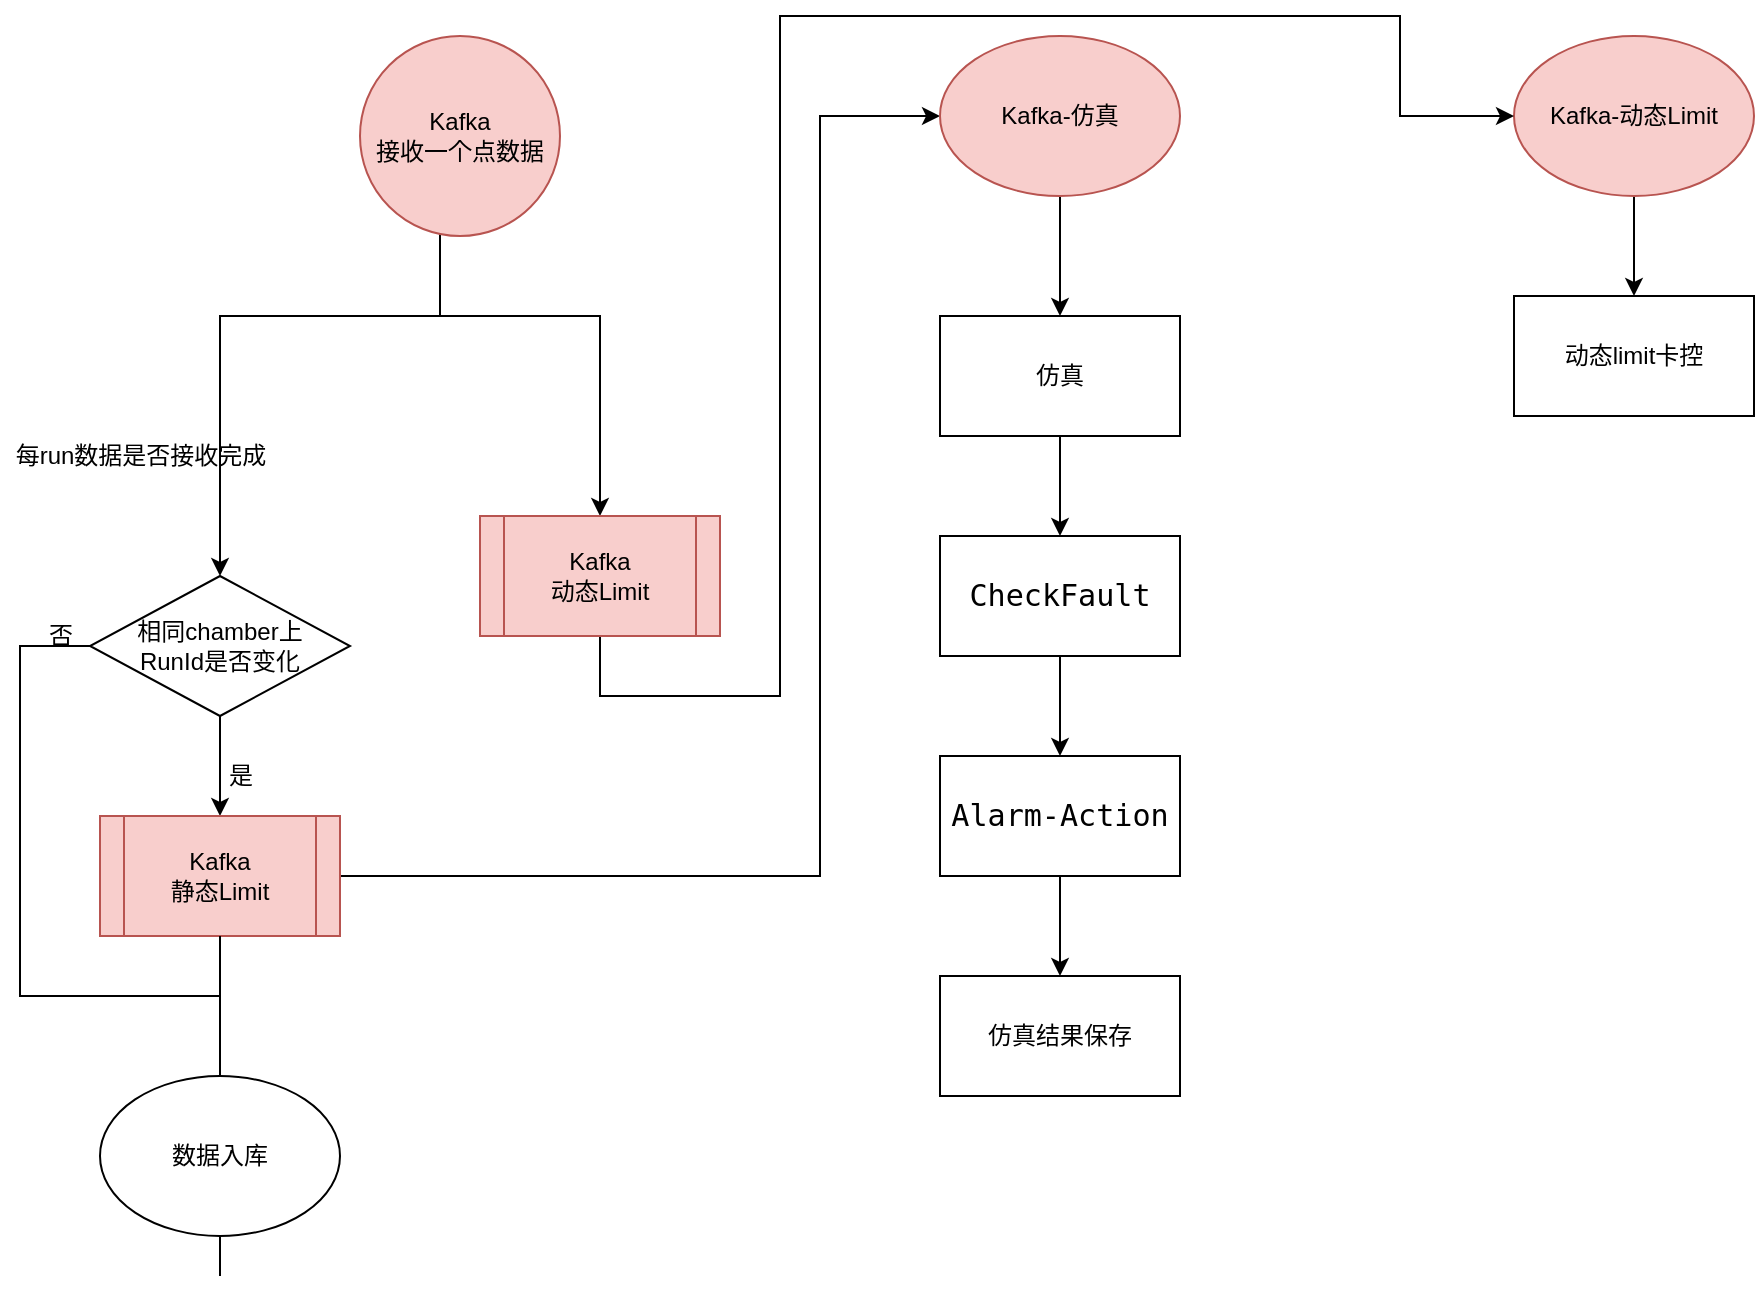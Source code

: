<mxfile version="16.5.3" type="github" pages="3">
  <diagram id="r1CYepcf3uNLZu3yzhZW" name="1.0">
    <mxGraphModel dx="1601" dy="828" grid="1" gridSize="10" guides="1" tooltips="1" connect="1" arrows="1" fold="1" page="1" pageScale="1" pageWidth="827" pageHeight="1169" math="0" shadow="0">
      <root>
        <mxCell id="ZHrV-SKR3CrECzMLhf3h-0" />
        <mxCell id="ZHrV-SKR3CrECzMLhf3h-1" parent="ZHrV-SKR3CrECzMLhf3h-0" />
        <mxCell id="ChN8a61VgWDeroaSJTKL-4" style="edgeStyle=orthogonalEdgeStyle;rounded=0;orthogonalLoop=1;jettySize=auto;html=1;entryX=0.5;entryY=0;entryDx=0;entryDy=0;fontColor=#000000;" parent="ZHrV-SKR3CrECzMLhf3h-1" source="ChN8a61VgWDeroaSJTKL-0" target="XqMH74E5YItouWOvVfTs-2" edge="1">
          <mxGeometry relative="1" as="geometry">
            <mxPoint x="370" y="330" as="targetPoint" />
            <Array as="points">
              <mxPoint x="290" y="330" />
              <mxPoint x="370" y="330" />
            </Array>
          </mxGeometry>
        </mxCell>
        <mxCell id="XqMH74E5YItouWOvVfTs-10" style="edgeStyle=orthogonalEdgeStyle;rounded=0;orthogonalLoop=1;jettySize=auto;html=1;" parent="ZHrV-SKR3CrECzMLhf3h-1" source="ChN8a61VgWDeroaSJTKL-0" target="BAKBfmUSfk_q0j3Lv--C-0" edge="1">
          <mxGeometry relative="1" as="geometry">
            <Array as="points">
              <mxPoint x="290" y="330" />
              <mxPoint x="180" y="330" />
            </Array>
          </mxGeometry>
        </mxCell>
        <mxCell id="ChN8a61VgWDeroaSJTKL-0" value="Kafka&lt;br&gt;接收一个点数据" style="ellipse;whiteSpace=wrap;html=1;aspect=fixed;fillColor=#f8cecc;strokeColor=#b85450;" parent="ZHrV-SKR3CrECzMLhf3h-1" vertex="1">
          <mxGeometry x="250" y="190" width="100" height="100" as="geometry" />
        </mxCell>
        <mxCell id="v_KPX6rK-PpgQseJSDLQ-1" style="edgeStyle=orthogonalEdgeStyle;rounded=0;orthogonalLoop=1;jettySize=auto;html=1;entryX=0.5;entryY=0;entryDx=0;entryDy=0;fontColor=#000000;" parent="ZHrV-SKR3CrECzMLhf3h-1" source="BAKBfmUSfk_q0j3Lv--C-0" edge="1">
          <mxGeometry relative="1" as="geometry">
            <Array as="points">
              <mxPoint x="80" y="495" />
              <mxPoint x="80" y="670" />
              <mxPoint x="180" y="670" />
            </Array>
            <mxPoint x="180" y="750" as="targetPoint" />
          </mxGeometry>
        </mxCell>
        <mxCell id="szs4NrODLww8IXhw6a9I-2" style="edgeStyle=orthogonalEdgeStyle;rounded=0;orthogonalLoop=1;jettySize=auto;html=1;entryX=0.5;entryY=0;entryDx=0;entryDy=0;fontColor=#000000;" parent="ZHrV-SKR3CrECzMLhf3h-1" source="BAKBfmUSfk_q0j3Lv--C-0" target="XqMH74E5YItouWOvVfTs-6" edge="1">
          <mxGeometry relative="1" as="geometry">
            <mxPoint x="180" y="590" as="targetPoint" />
          </mxGeometry>
        </mxCell>
        <mxCell id="BAKBfmUSfk_q0j3Lv--C-0" value="相同chamber上&lt;br&gt;RunId是否变化" style="rhombus;whiteSpace=wrap;html=1;" parent="ZHrV-SKR3CrECzMLhf3h-1" vertex="1">
          <mxGeometry x="115" y="460" width="130" height="70" as="geometry" />
        </mxCell>
        <mxCell id="v_KPX6rK-PpgQseJSDLQ-2" value="否" style="text;html=1;align=center;verticalAlign=middle;resizable=0;points=[];autosize=1;strokeColor=none;fillColor=none;fontColor=#000000;" parent="ZHrV-SKR3CrECzMLhf3h-1" vertex="1">
          <mxGeometry x="85" y="480" width="30" height="20" as="geometry" />
        </mxCell>
        <mxCell id="szs4NrODLww8IXhw6a9I-3" style="edgeStyle=orthogonalEdgeStyle;rounded=0;orthogonalLoop=1;jettySize=auto;html=1;fontColor=#000000;exitX=0.5;exitY=1;exitDx=0;exitDy=0;startArrow=none;" parent="ZHrV-SKR3CrECzMLhf3h-1" source="XqMH74E5YItouWOvVfTs-0" edge="1">
          <mxGeometry relative="1" as="geometry">
            <mxPoint x="180" y="750" as="targetPoint" />
            <mxPoint x="180" y="650" as="sourcePoint" />
          </mxGeometry>
        </mxCell>
        <mxCell id="2Cg2mxZNibqtd9_5cEmN-9" style="edgeStyle=orthogonalEdgeStyle;rounded=0;orthogonalLoop=1;jettySize=auto;html=1;entryX=0;entryY=0.5;entryDx=0;entryDy=0;exitX=1;exitY=0.5;exitDx=0;exitDy=0;" parent="ZHrV-SKR3CrECzMLhf3h-1" source="XqMH74E5YItouWOvVfTs-6" target="2Cg2mxZNibqtd9_5cEmN-8" edge="1">
          <mxGeometry relative="1" as="geometry">
            <mxPoint x="240" y="620" as="sourcePoint" />
            <Array as="points">
              <mxPoint x="480" y="610" />
              <mxPoint x="480" y="230" />
            </Array>
          </mxGeometry>
        </mxCell>
        <mxCell id="szs4NrODLww8IXhw6a9I-4" value="是" style="text;html=1;align=center;verticalAlign=middle;resizable=0;points=[];autosize=1;strokeColor=none;fillColor=none;fontColor=#000000;" parent="ZHrV-SKR3CrECzMLhf3h-1" vertex="1">
          <mxGeometry x="175" y="550" width="30" height="20" as="geometry" />
        </mxCell>
        <mxCell id="2Cg2mxZNibqtd9_5cEmN-0" style="edgeStyle=orthogonalEdgeStyle;rounded=0;orthogonalLoop=1;jettySize=auto;html=1;entryX=0.5;entryY=0;entryDx=0;entryDy=0;fontColor=#000000;" parent="ZHrV-SKR3CrECzMLhf3h-1" source="2Cg2mxZNibqtd9_5cEmN-1" target="2Cg2mxZNibqtd9_5cEmN-4" edge="1">
          <mxGeometry relative="1" as="geometry" />
        </mxCell>
        <mxCell id="2Cg2mxZNibqtd9_5cEmN-1" value="仿真" style="rounded=0;whiteSpace=wrap;html=1;" parent="ZHrV-SKR3CrECzMLhf3h-1" vertex="1">
          <mxGeometry x="540" y="330" width="120" height="60" as="geometry" />
        </mxCell>
        <mxCell id="2Cg2mxZNibqtd9_5cEmN-2" value="仿真结果保存" style="rounded=0;whiteSpace=wrap;html=1;" parent="ZHrV-SKR3CrECzMLhf3h-1" vertex="1">
          <mxGeometry x="540" y="660" width="120" height="60" as="geometry" />
        </mxCell>
        <mxCell id="2Cg2mxZNibqtd9_5cEmN-3" style="edgeStyle=orthogonalEdgeStyle;rounded=0;orthogonalLoop=1;jettySize=auto;html=1;fontColor=#000000;" parent="ZHrV-SKR3CrECzMLhf3h-1" source="2Cg2mxZNibqtd9_5cEmN-4" target="2Cg2mxZNibqtd9_5cEmN-6" edge="1">
          <mxGeometry relative="1" as="geometry" />
        </mxCell>
        <mxCell id="2Cg2mxZNibqtd9_5cEmN-4" value="&lt;pre style=&quot;background-color: rgb(255 , 255 , 255) ; font-family: &amp;#34;jetbrains mono&amp;#34; , monospace ; font-size: 11.3pt&quot;&gt;CheckFault&lt;/pre&gt;" style="rounded=0;whiteSpace=wrap;html=1;" parent="ZHrV-SKR3CrECzMLhf3h-1" vertex="1">
          <mxGeometry x="540" y="440" width="120" height="60" as="geometry" />
        </mxCell>
        <mxCell id="2Cg2mxZNibqtd9_5cEmN-5" style="edgeStyle=orthogonalEdgeStyle;rounded=0;orthogonalLoop=1;jettySize=auto;html=1;entryX=0.5;entryY=0;entryDx=0;entryDy=0;fontColor=#000000;" parent="ZHrV-SKR3CrECzMLhf3h-1" source="2Cg2mxZNibqtd9_5cEmN-6" target="2Cg2mxZNibqtd9_5cEmN-2" edge="1">
          <mxGeometry relative="1" as="geometry" />
        </mxCell>
        <mxCell id="2Cg2mxZNibqtd9_5cEmN-6" value="&lt;pre style=&quot;background-color: #ffffff ; color: #080808 ; font-family: &amp;#34;jetbrains mono&amp;#34; , monospace ; font-size: 11.3pt&quot;&gt;&lt;span style=&quot;color: #000000&quot;&gt;Alarm-Action&lt;/span&gt;&lt;/pre&gt;" style="rounded=0;whiteSpace=wrap;html=1;fontColor=#000000;" parent="ZHrV-SKR3CrECzMLhf3h-1" vertex="1">
          <mxGeometry x="540" y="550" width="120" height="60" as="geometry" />
        </mxCell>
        <mxCell id="2Cg2mxZNibqtd9_5cEmN-7" style="edgeStyle=orthogonalEdgeStyle;rounded=0;orthogonalLoop=1;jettySize=auto;html=1;fontColor=#000000;" parent="ZHrV-SKR3CrECzMLhf3h-1" source="2Cg2mxZNibqtd9_5cEmN-8" target="2Cg2mxZNibqtd9_5cEmN-1" edge="1">
          <mxGeometry relative="1" as="geometry" />
        </mxCell>
        <mxCell id="2Cg2mxZNibqtd9_5cEmN-8" value="Kafka-仿真" style="ellipse;whiteSpace=wrap;html=1;fillColor=#f8cecc;strokeColor=#b85450;" parent="ZHrV-SKR3CrECzMLhf3h-1" vertex="1">
          <mxGeometry x="540" y="190" width="120" height="80" as="geometry" />
        </mxCell>
        <mxCell id="JnvZGoZAHK-gujl-D6xc-0" value="动态limit卡控" style="rounded=0;whiteSpace=wrap;html=1;" parent="ZHrV-SKR3CrECzMLhf3h-1" vertex="1">
          <mxGeometry x="827" y="320" width="120" height="60" as="geometry" />
        </mxCell>
        <mxCell id="JnvZGoZAHK-gujl-D6xc-1" style="edgeStyle=orthogonalEdgeStyle;rounded=0;orthogonalLoop=1;jettySize=auto;html=1;entryX=0.5;entryY=0;entryDx=0;entryDy=0;" parent="ZHrV-SKR3CrECzMLhf3h-1" source="JnvZGoZAHK-gujl-D6xc-2" target="JnvZGoZAHK-gujl-D6xc-0" edge="1">
          <mxGeometry relative="1" as="geometry" />
        </mxCell>
        <mxCell id="JnvZGoZAHK-gujl-D6xc-2" value="Kafka-动态Limit" style="ellipse;whiteSpace=wrap;html=1;fillColor=#f8cecc;strokeColor=#b85450;" parent="ZHrV-SKR3CrECzMLhf3h-1" vertex="1">
          <mxGeometry x="827" y="190" width="120" height="80" as="geometry" />
        </mxCell>
        <mxCell id="XqMH74E5YItouWOvVfTs-8" style="edgeStyle=orthogonalEdgeStyle;rounded=0;orthogonalLoop=1;jettySize=auto;html=1;entryX=0;entryY=0.5;entryDx=0;entryDy=0;" parent="ZHrV-SKR3CrECzMLhf3h-1" source="XqMH74E5YItouWOvVfTs-2" target="JnvZGoZAHK-gujl-D6xc-2" edge="1">
          <mxGeometry relative="1" as="geometry">
            <Array as="points">
              <mxPoint x="370" y="520" />
              <mxPoint x="460" y="520" />
              <mxPoint x="460" y="180" />
              <mxPoint x="770" y="180" />
              <mxPoint x="770" y="230" />
            </Array>
          </mxGeometry>
        </mxCell>
        <mxCell id="XqMH74E5YItouWOvVfTs-2" value="&lt;span&gt;Kafka&lt;br&gt;动态Limit&lt;/span&gt;" style="shape=process;whiteSpace=wrap;html=1;backgroundOutline=1;fillColor=#f8cecc;strokeColor=#b85450;" parent="ZHrV-SKR3CrECzMLhf3h-1" vertex="1">
          <mxGeometry x="310" y="430" width="120" height="60" as="geometry" />
        </mxCell>
        <mxCell id="XqMH74E5YItouWOvVfTs-6" value="&lt;span&gt;Kafka&lt;br&gt;静态Limit&lt;br&gt;&lt;/span&gt;" style="shape=process;whiteSpace=wrap;html=1;backgroundOutline=1;fillColor=#f8cecc;strokeColor=#b85450;" parent="ZHrV-SKR3CrECzMLhf3h-1" vertex="1">
          <mxGeometry x="120" y="580" width="120" height="60" as="geometry" />
        </mxCell>
        <mxCell id="XqMH74E5YItouWOvVfTs-0" value="数据入库" style="ellipse;whiteSpace=wrap;html=1;" parent="ZHrV-SKR3CrECzMLhf3h-1" vertex="1">
          <mxGeometry x="120" y="710" width="120" height="80" as="geometry" />
        </mxCell>
        <mxCell id="XqMH74E5YItouWOvVfTs-7" value="" style="edgeStyle=orthogonalEdgeStyle;rounded=0;orthogonalLoop=1;jettySize=auto;html=1;fontColor=#000000;exitX=0.5;exitY=1;exitDx=0;exitDy=0;endArrow=none;" parent="ZHrV-SKR3CrECzMLhf3h-1" source="XqMH74E5YItouWOvVfTs-6" target="XqMH74E5YItouWOvVfTs-0" edge="1">
          <mxGeometry relative="1" as="geometry">
            <mxPoint x="180" y="750" as="targetPoint" />
            <mxPoint x="180" y="640" as="sourcePoint" />
          </mxGeometry>
        </mxCell>
        <mxCell id="szs4NrODLww8IXhw6a9I-0" value="每run数据是否接收完成" style="text;html=1;align=center;verticalAlign=middle;resizable=0;points=[];autosize=1;strokeColor=none;fillColor=none;" parent="ZHrV-SKR3CrECzMLhf3h-1" vertex="1">
          <mxGeometry x="70" y="390" width="140" height="20" as="geometry" />
        </mxCell>
      </root>
    </mxGraphModel>
  </diagram>
  <diagram id="e6Jtuv579maglZvQebnI" name="1.1">
    <mxGraphModel dx="1334" dy="690" grid="1" gridSize="10" guides="1" tooltips="1" connect="1" arrows="1" fold="1" page="1" pageScale="1" pageWidth="827" pageHeight="1169" math="0" shadow="0">
      <root>
        <mxCell id="5ZKCv4_gXIRes1iLkZPY-0" />
        <mxCell id="5ZKCv4_gXIRes1iLkZPY-1" parent="5ZKCv4_gXIRes1iLkZPY-0" />
        <mxCell id="9pqSsdMpp38KkH7A1jvM-2" value="" style="edgeStyle=orthogonalEdgeStyle;rounded=0;orthogonalLoop=1;jettySize=auto;html=1;" parent="5ZKCv4_gXIRes1iLkZPY-1" source="9pqSsdMpp38KkH7A1jvM-0" target="9pqSsdMpp38KkH7A1jvM-1" edge="1">
          <mxGeometry relative="1" as="geometry" />
        </mxCell>
        <mxCell id="9pqSsdMpp38KkH7A1jvM-0" value="&lt;span&gt;Kafka&lt;/span&gt;&lt;br&gt;&lt;span&gt;接收一个点数据&lt;/span&gt;" style="strokeWidth=1;html=1;shape=mxgraph.flowchart.start_1;whiteSpace=wrap;fillColor=#f8cecc;strokeColor=#b85450;" parent="5ZKCv4_gXIRes1iLkZPY-1" vertex="1">
          <mxGeometry x="180" y="145" width="120" height="60" as="geometry" />
        </mxCell>
        <mxCell id="9pqSsdMpp38KkH7A1jvM-4" value="" style="edgeStyle=orthogonalEdgeStyle;rounded=0;orthogonalLoop=1;jettySize=auto;html=1;" parent="5ZKCv4_gXIRes1iLkZPY-1" source="9pqSsdMpp38KkH7A1jvM-1" target="9pqSsdMpp38KkH7A1jvM-3" edge="1">
          <mxGeometry relative="1" as="geometry" />
        </mxCell>
        <mxCell id="9pqSsdMpp38KkH7A1jvM-1" value="获取Online模型集合" style="whiteSpace=wrap;html=1;strokeWidth=1;" parent="5ZKCv4_gXIRes1iLkZPY-1" vertex="1">
          <mxGeometry x="180" y="265" width="120" height="60" as="geometry" />
        </mxCell>
        <mxCell id="ozsb1PKEgrEF2-M2M72j-0" style="edgeStyle=orthogonalEdgeStyle;rounded=0;orthogonalLoop=1;jettySize=auto;html=1;" parent="5ZKCv4_gXIRes1iLkZPY-1" source="9pqSsdMpp38KkH7A1jvM-3" target="9pqSsdMpp38KkH7A1jvM-5" edge="1">
          <mxGeometry relative="1" as="geometry">
            <Array as="points">
              <mxPoint x="70" y="420" />
              <mxPoint x="70" y="1860" />
              <mxPoint x="290" y="1860" />
            </Array>
          </mxGeometry>
        </mxCell>
        <mxCell id="ozsb1PKEgrEF2-M2M72j-5" value="" style="edgeStyle=orthogonalEdgeStyle;rounded=0;orthogonalLoop=1;jettySize=auto;html=1;entryX=0.5;entryY=0;entryDx=0;entryDy=0;entryPerimeter=0;exitX=0.5;exitY=1;exitDx=0;exitDy=0;" parent="5ZKCv4_gXIRes1iLkZPY-1" source="GOLqTJp_DhtDlTMWUTqs-0" target="ozsb1PKEgrEF2-M2M72j-16" edge="1">
          <mxGeometry relative="1" as="geometry">
            <mxPoint x="175" y="570" as="targetPoint" />
            <Array as="points">
              <mxPoint x="240" y="560" />
              <mxPoint x="240" y="640" />
              <mxPoint x="165" y="640" />
            </Array>
          </mxGeometry>
        </mxCell>
        <mxCell id="ozsb1PKEgrEF2-M2M72j-11" style="edgeStyle=orthogonalEdgeStyle;rounded=0;orthogonalLoop=1;jettySize=auto;html=1;exitX=0.5;exitY=1;exitDx=0;exitDy=0;entryX=0.5;entryY=0;entryDx=0;entryDy=0;" parent="5ZKCv4_gXIRes1iLkZPY-1" source="GOLqTJp_DhtDlTMWUTqs-0" target="iHpd8k2vpq0rTZhYfcM1-1" edge="1">
          <mxGeometry relative="1" as="geometry">
            <mxPoint x="359.76" y="568.32" as="targetPoint" />
            <Array as="points">
              <mxPoint x="240" y="560" />
              <mxPoint x="240" y="640" />
              <mxPoint x="360" y="640" />
            </Array>
          </mxGeometry>
        </mxCell>
        <mxCell id="GOLqTJp_DhtDlTMWUTqs-1" style="edgeStyle=orthogonalEdgeStyle;rounded=0;orthogonalLoop=1;jettySize=auto;html=1;entryX=0.5;entryY=0;entryDx=0;entryDy=0;" parent="5ZKCv4_gXIRes1iLkZPY-1" source="9pqSsdMpp38KkH7A1jvM-3" target="GOLqTJp_DhtDlTMWUTqs-0" edge="1">
          <mxGeometry relative="1" as="geometry" />
        </mxCell>
        <mxCell id="9pqSsdMpp38KkH7A1jvM-3" value="适用当前&lt;br&gt;chamber的模型？" style="rhombus;whiteSpace=wrap;html=1;strokeWidth=1;" parent="5ZKCv4_gXIRes1iLkZPY-1" vertex="1">
          <mxGeometry x="160" y="385" width="160" height="70" as="geometry" />
        </mxCell>
        <mxCell id="9pqSsdMpp38KkH7A1jvM-5" value="结束" style="strokeWidth=1;html=1;shape=mxgraph.flowchart.start_1;whiteSpace=wrap;" parent="5ZKCv4_gXIRes1iLkZPY-1" vertex="1">
          <mxGeometry x="240" y="1940" width="100" height="60" as="geometry" />
        </mxCell>
        <mxCell id="ozsb1PKEgrEF2-M2M72j-1" value="否" style="text;html=1;align=center;verticalAlign=middle;resizable=0;points=[];autosize=1;strokeColor=none;fillColor=none;" parent="5ZKCv4_gXIRes1iLkZPY-1" vertex="1">
          <mxGeometry x="105" y="395" width="30" height="20" as="geometry" />
        </mxCell>
        <mxCell id="ozsb1PKEgrEF2-M2M72j-9" value="是" style="text;html=1;align=center;verticalAlign=middle;resizable=0;points=[];autosize=1;strokeColor=none;fillColor=none;" parent="5ZKCv4_gXIRes1iLkZPY-1" vertex="1">
          <mxGeometry x="240" y="573" width="30" height="20" as="geometry" />
        </mxCell>
        <mxCell id="ozsb1PKEgrEF2-M2M72j-14" value="静态模型(Fixed)" style="text;html=1;align=center;verticalAlign=middle;resizable=0;points=[];autosize=1;strokeColor=none;fillColor=none;" parent="5ZKCv4_gXIRes1iLkZPY-1" vertex="1">
          <mxGeometry x="160" y="653" width="100" height="20" as="geometry" />
        </mxCell>
        <mxCell id="ozsb1PKEgrEF2-M2M72j-15" value="动态模型(Dynamic)" style="text;html=1;align=center;verticalAlign=middle;resizable=0;points=[];autosize=1;" parent="5ZKCv4_gXIRes1iLkZPY-1" vertex="1">
          <mxGeometry x="390" y="653" width="120" height="20" as="geometry" />
        </mxCell>
        <mxCell id="ozsb1PKEgrEF2-M2M72j-17" style="edgeStyle=orthogonalEdgeStyle;rounded=0;orthogonalLoop=1;jettySize=auto;html=1;exitX=0;exitY=0.5;exitDx=0;exitDy=0;exitPerimeter=0;entryX=0.5;entryY=0;entryDx=0;entryDy=0;entryPerimeter=0;" parent="5ZKCv4_gXIRes1iLkZPY-1" source="ozsb1PKEgrEF2-M2M72j-16" target="9pqSsdMpp38KkH7A1jvM-5" edge="1">
          <mxGeometry relative="1" as="geometry">
            <Array as="points">
              <mxPoint x="70" y="738" />
              <mxPoint x="70" y="1860" />
              <mxPoint x="290" y="1860" />
            </Array>
            <mxPoint x="244" y="1500" as="targetPoint" />
          </mxGeometry>
        </mxCell>
        <mxCell id="ozsb1PKEgrEF2-M2M72j-20" value="" style="edgeStyle=orthogonalEdgeStyle;rounded=0;orthogonalLoop=1;jettySize=auto;html=1;entryX=0.5;entryY=0;entryDx=0;entryDy=0;" parent="5ZKCv4_gXIRes1iLkZPY-1" source="ozsb1PKEgrEF2-M2M72j-16" target="iHpd8k2vpq0rTZhYfcM1-0" edge="1">
          <mxGeometry relative="1" as="geometry">
            <mxPoint x="165" y="823" as="targetPoint" />
          </mxGeometry>
        </mxCell>
        <mxCell id="ozsb1PKEgrEF2-M2M72j-16" value="Run是否结束" style="strokeWidth=1;html=1;shape=mxgraph.flowchart.decision;whiteSpace=wrap;" parent="5ZKCv4_gXIRes1iLkZPY-1" vertex="1">
          <mxGeometry x="107.5" y="708" width="115" height="60" as="geometry" />
        </mxCell>
        <mxCell id="ozsb1PKEgrEF2-M2M72j-18" value="否" style="text;html=1;align=center;verticalAlign=middle;resizable=0;points=[];autosize=1;strokeColor=none;fillColor=none;" parent="5ZKCv4_gXIRes1iLkZPY-1" vertex="1">
          <mxGeometry x="77.5" y="720" width="30" height="20" as="geometry" />
        </mxCell>
        <mxCell id="ozsb1PKEgrEF2-M2M72j-21" value="是" style="text;html=1;align=center;verticalAlign=middle;resizable=0;points=[];autosize=1;strokeColor=none;fillColor=none;" parent="5ZKCv4_gXIRes1iLkZPY-1" vertex="1">
          <mxGeometry x="160" y="770" width="30" height="20" as="geometry" />
        </mxCell>
        <mxCell id="4WC-akgWe15F0dEcDfo8-2" value="" style="edgeStyle=orthogonalEdgeStyle;rounded=0;orthogonalLoop=1;jettySize=auto;html=1;" parent="5ZKCv4_gXIRes1iLkZPY-1" source="iHpd8k2vpq0rTZhYfcM1-0" target="4WC-akgWe15F0dEcDfo8-1" edge="1">
          <mxGeometry relative="1" as="geometry" />
        </mxCell>
        <mxCell id="iHpd8k2vpq0rTZhYfcM1-0" value="&lt;span&gt;静态Limit卡控&lt;/span&gt;" style="shape=process;whiteSpace=wrap;html=1;backgroundOutline=1;fillColor=#f8cecc;strokeColor=#b85450;" parent="5ZKCv4_gXIRes1iLkZPY-1" vertex="1">
          <mxGeometry x="105" y="823" width="120" height="60" as="geometry" />
        </mxCell>
        <mxCell id="1h0vv5jrxgCh05w-5G5Z-1" style="edgeStyle=orthogonalEdgeStyle;rounded=0;orthogonalLoop=1;jettySize=auto;html=1;fontColor=#000000;" parent="5ZKCv4_gXIRes1iLkZPY-1" source="iHpd8k2vpq0rTZhYfcM1-1" target="1h0vv5jrxgCh05w-5G5Z-0" edge="1">
          <mxGeometry relative="1" as="geometry" />
        </mxCell>
        <mxCell id="iHpd8k2vpq0rTZhYfcM1-1" value="动态Limit卡控" style="shape=process;whiteSpace=wrap;html=1;backgroundOutline=1;fillColor=#f8cecc;strokeColor=#b85450;" parent="5ZKCv4_gXIRes1iLkZPY-1" vertex="1">
          <mxGeometry x="440" y="823" width="120" height="60" as="geometry" />
        </mxCell>
        <mxCell id="GOLqTJp_DhtDlTMWUTqs-3" style="edgeStyle=orthogonalEdgeStyle;rounded=0;orthogonalLoop=1;jettySize=auto;html=1;exitX=1;exitY=0.5;exitDx=0;exitDy=0;" parent="5ZKCv4_gXIRes1iLkZPY-1" source="GOLqTJp_DhtDlTMWUTqs-0" edge="1">
          <mxGeometry relative="1" as="geometry">
            <mxPoint x="240" y="350" as="targetPoint" />
            <Array as="points">
              <mxPoint x="350" y="538" />
              <mxPoint x="350" y="350" />
            </Array>
          </mxGeometry>
        </mxCell>
        <mxCell id="GOLqTJp_DhtDlTMWUTqs-0" value="Content Group&lt;br&gt;过滤当前Run？" style="rhombus;whiteSpace=wrap;html=1;strokeWidth=1;" parent="5ZKCv4_gXIRes1iLkZPY-1" vertex="1">
          <mxGeometry x="170" y="503" width="140" height="70" as="geometry" />
        </mxCell>
        <mxCell id="GOLqTJp_DhtDlTMWUTqs-4" value="否" style="text;html=1;align=center;verticalAlign=middle;resizable=0;points=[];autosize=1;strokeColor=none;fillColor=none;" parent="5ZKCv4_gXIRes1iLkZPY-1" vertex="1">
          <mxGeometry x="310" y="520" width="30" height="20" as="geometry" />
        </mxCell>
        <mxCell id="Nju2zV7gfccPYhDScZY9-1" value="" style="edgeStyle=orthogonalEdgeStyle;rounded=0;orthogonalLoop=1;jettySize=auto;html=1;entryX=0.5;entryY=0;entryDx=0;entryDy=0;" parent="5ZKCv4_gXIRes1iLkZPY-1" source="4WC-akgWe15F0dEcDfo8-1" target="Nc_KRi3cYFYgeGKB1HNW-2" edge="1">
          <mxGeometry relative="1" as="geometry">
            <mxPoint x="163.765" y="1070" as="targetPoint" />
            <Array as="points">
              <mxPoint x="164" y="1440" />
              <mxPoint x="340" y="1440" />
            </Array>
          </mxGeometry>
        </mxCell>
        <mxCell id="4WC-akgWe15F0dEcDfo8-1" value="仿真" style="whiteSpace=wrap;html=1;" parent="5ZKCv4_gXIRes1iLkZPY-1" vertex="1">
          <mxGeometry x="105" y="970" width="120" height="60" as="geometry" />
        </mxCell>
        <mxCell id="Nc_KRi3cYFYgeGKB1HNW-5" style="edgeStyle=orthogonalEdgeStyle;rounded=0;orthogonalLoop=1;jettySize=auto;html=1;entryX=0.5;entryY=0;entryDx=0;entryDy=0;fontColor=#000000;" parent="5ZKCv4_gXIRes1iLkZPY-1" source="Nc_KRi3cYFYgeGKB1HNW-2" target="Nc_KRi3cYFYgeGKB1HNW-4" edge="1">
          <mxGeometry relative="1" as="geometry" />
        </mxCell>
        <mxCell id="Nc_KRi3cYFYgeGKB1HNW-2" value="&lt;span style=&quot;background-color: rgb(255 , 255 , 255) ; font-family: &amp;#34;jetbrains mono&amp;#34; , monospace ; font-size: 11.3pt&quot;&gt;CheckFault&lt;/span&gt;" style="rounded=0;whiteSpace=wrap;html=1;fontColor=#000000;strokeWidth=1;" parent="5ZKCv4_gXIRes1iLkZPY-1" vertex="1">
          <mxGeometry x="280" y="1480" width="120" height="60" as="geometry" />
        </mxCell>
        <mxCell id="w4jrGMaK9T4-VS6P0UqO-1" style="edgeStyle=orthogonalEdgeStyle;rounded=0;orthogonalLoop=1;jettySize=auto;html=1;fontColor=#000000;" parent="5ZKCv4_gXIRes1iLkZPY-1" source="Nc_KRi3cYFYgeGKB1HNW-4" target="w4jrGMaK9T4-VS6P0UqO-0" edge="1">
          <mxGeometry relative="1" as="geometry" />
        </mxCell>
        <mxCell id="Nc_KRi3cYFYgeGKB1HNW-4" value="Alarm判决&amp;amp;Action" style="rounded=0;whiteSpace=wrap;html=1;fontColor=#000000;strokeWidth=1;" parent="5ZKCv4_gXIRes1iLkZPY-1" vertex="1">
          <mxGeometry x="280" y="1580" width="120" height="60" as="geometry" />
        </mxCell>
        <mxCell id="w4jrGMaK9T4-VS6P0UqO-2" style="edgeStyle=orthogonalEdgeStyle;rounded=0;orthogonalLoop=1;jettySize=auto;html=1;fontColor=#000000;exitX=0.454;exitY=1.008;exitDx=0;exitDy=0;exitPerimeter=0;" parent="5ZKCv4_gXIRes1iLkZPY-1" source="w4jrGMaK9T4-VS6P0UqO-0" edge="1">
          <mxGeometry relative="1" as="geometry">
            <mxPoint x="240" y="350.0" as="targetPoint" />
            <Array as="points">
              <mxPoint x="335" y="1790" />
              <mxPoint x="740" y="1790" />
              <mxPoint x="740" y="350" />
            </Array>
          </mxGeometry>
        </mxCell>
        <mxCell id="w4jrGMaK9T4-VS6P0UqO-0" value="结果数据保存" style="rounded=0;whiteSpace=wrap;html=1;fontColor=#000000;strokeWidth=1;" parent="5ZKCv4_gXIRes1iLkZPY-1" vertex="1">
          <mxGeometry x="280" y="1680" width="120" height="60" as="geometry" />
        </mxCell>
        <mxCell id="1h0vv5jrxgCh05w-5G5Z-5" style="edgeStyle=orthogonalEdgeStyle;rounded=0;orthogonalLoop=1;jettySize=auto;html=1;entryX=0.5;entryY=0;entryDx=0;entryDy=0;fontColor=#000000;" parent="5ZKCv4_gXIRes1iLkZPY-1" source="1h0vv5jrxgCh05w-5G5Z-0" target="1h0vv5jrxgCh05w-5G5Z-2" edge="1">
          <mxGeometry relative="1" as="geometry" />
        </mxCell>
        <mxCell id="1h0vv5jrxgCh05w-5G5Z-0" value="根据Window参数&lt;br&gt;计算范围" style="rounded=0;whiteSpace=wrap;html=1;fontColor=#000000;strokeWidth=1;" parent="5ZKCv4_gXIRes1iLkZPY-1" vertex="1">
          <mxGeometry x="440" y="930" width="120" height="60" as="geometry" />
        </mxCell>
        <mxCell id="1h0vv5jrxgCh05w-5G5Z-3" style="edgeStyle=orthogonalEdgeStyle;rounded=0;orthogonalLoop=1;jettySize=auto;html=1;fontColor=#000000;exitX=1;exitY=0.5;exitDx=0;exitDy=0;" parent="5ZKCv4_gXIRes1iLkZPY-1" source="1h0vv5jrxgCh05w-5G5Z-2" edge="1">
          <mxGeometry relative="1" as="geometry">
            <mxPoint x="240" y="350" as="targetPoint" />
            <Array as="points">
              <mxPoint x="740" y="1060" />
              <mxPoint x="740" y="350" />
            </Array>
          </mxGeometry>
        </mxCell>
        <mxCell id="1h0vv5jrxgCh05w-5G5Z-8" style="edgeStyle=orthogonalEdgeStyle;rounded=0;orthogonalLoop=1;jettySize=auto;html=1;entryX=0.5;entryY=0;entryDx=0;entryDy=0;fontSize=11;fontColor=#000000;" parent="5ZKCv4_gXIRes1iLkZPY-1" source="1h0vv5jrxgCh05w-5G5Z-2" target="1h0vv5jrxgCh05w-5G5Z-7" edge="1">
          <mxGeometry relative="1" as="geometry" />
        </mxCell>
        <mxCell id="1h0vv5jrxgCh05w-5G5Z-2" value="当前位置P是否&lt;br&gt;需要计算" style="rhombus;whiteSpace=wrap;html=1;fontColor=#000000;strokeWidth=1;" parent="5ZKCv4_gXIRes1iLkZPY-1" vertex="1">
          <mxGeometry x="440" y="1030" width="120" height="60" as="geometry" />
        </mxCell>
        <mxCell id="1h0vv5jrxgCh05w-5G5Z-4" value="否" style="text;html=1;align=center;verticalAlign=middle;resizable=0;points=[];autosize=1;strokeColor=none;fillColor=none;fontColor=#000000;" parent="5ZKCv4_gXIRes1iLkZPY-1" vertex="1">
          <mxGeometry x="555" y="1080" width="30" height="20" as="geometry" />
        </mxCell>
        <mxCell id="1h0vv5jrxgCh05w-5G5Z-10" style="edgeStyle=orthogonalEdgeStyle;rounded=0;orthogonalLoop=1;jettySize=auto;html=1;entryX=0.5;entryY=0;entryDx=0;entryDy=0;fontSize=11;fontColor=#000000;" parent="5ZKCv4_gXIRes1iLkZPY-1" source="1h0vv5jrxgCh05w-5G5Z-7" target="1h0vv5jrxgCh05w-5G5Z-9" edge="1">
          <mxGeometry relative="1" as="geometry" />
        </mxCell>
        <mxCell id="1h0vv5jrxgCh05w-5G5Z-7" value="&lt;span style=&quot;color: rgb(51 , 51 , 51) ; font-family: &amp;#34;merriweather&amp;#34; , &amp;#34;pt serif&amp;#34; , &amp;#34;georgia&amp;#34; , &amp;#34;times new roman&amp;#34; , &amp;#34;stsong&amp;#34; , &amp;#34;segoe ui emoji&amp;#34; , serif ; font-size: 11px ; text-align: left ; background-color: rgb(255 , 255 , 255)&quot;&gt;获取同chamber下max_run_number个run数据&lt;/span&gt;" style="rounded=0;whiteSpace=wrap;html=1;fontColor=#000000;strokeWidth=1;fontSize=11;" parent="5ZKCv4_gXIRes1iLkZPY-1" vertex="1">
          <mxGeometry x="440" y="1130" width="120" height="60" as="geometry" />
        </mxCell>
        <mxCell id="1h0vv5jrxgCh05w-5G5Z-12" style="edgeStyle=orthogonalEdgeStyle;rounded=0;orthogonalLoop=1;jettySize=auto;html=1;entryX=0.5;entryY=0;entryDx=0;entryDy=0;fontSize=11;fontColor=#000000;" parent="5ZKCv4_gXIRes1iLkZPY-1" source="1h0vv5jrxgCh05w-5G5Z-9" target="1h0vv5jrxgCh05w-5G5Z-11" edge="1">
          <mxGeometry relative="1" as="geometry" />
        </mxCell>
        <mxCell id="1h0vv5jrxgCh05w-5G5Z-9" value="位置P异常过滤run" style="rounded=0;whiteSpace=wrap;html=1;fontSize=11;fontColor=#000000;strokeWidth=1;" parent="5ZKCv4_gXIRes1iLkZPY-1" vertex="1">
          <mxGeometry x="440" y="1230" width="120" height="60" as="geometry" />
        </mxCell>
        <mxCell id="1h0vv5jrxgCh05w-5G5Z-13" style="edgeStyle=orthogonalEdgeStyle;rounded=0;orthogonalLoop=1;jettySize=auto;html=1;entryX=0.5;entryY=0;entryDx=0;entryDy=0;fontSize=11;fontColor=#000000;exitX=0.5;exitY=1;exitDx=0;exitDy=0;" parent="5ZKCv4_gXIRes1iLkZPY-1" source="1h0vv5jrxgCh05w-5G5Z-11" target="Nc_KRi3cYFYgeGKB1HNW-2" edge="1">
          <mxGeometry relative="1" as="geometry">
            <Array as="points">
              <mxPoint x="500" y="1440" />
              <mxPoint x="340" y="1440" />
            </Array>
          </mxGeometry>
        </mxCell>
        <mxCell id="1h0vv5jrxgCh05w-5G5Z-11" value="动态Limit计算" style="rounded=0;whiteSpace=wrap;html=1;fontSize=11;fontColor=#000000;strokeWidth=1;" parent="5ZKCv4_gXIRes1iLkZPY-1" vertex="1">
          <mxGeometry x="440" y="1330" width="120" height="60" as="geometry" />
        </mxCell>
        <mxCell id="1h0vv5jrxgCh05w-5G5Z-14" value="使用静态Limit" style="text;html=1;align=center;verticalAlign=middle;resizable=0;points=[];autosize=1;strokeColor=none;fillColor=none;fontSize=11;fontColor=#000000;" parent="5ZKCv4_gXIRes1iLkZPY-1" vertex="1">
          <mxGeometry x="120" y="1040" width="90" height="20" as="geometry" />
        </mxCell>
      </root>
    </mxGraphModel>
  </diagram>
  <diagram name="Task划分" id="MjswLPotG9XkZGWdcn-m">
    <mxGraphModel dx="1601" dy="828" grid="1" gridSize="10" guides="1" tooltips="1" connect="1" arrows="1" fold="1" page="1" pageScale="1" pageWidth="827" pageHeight="1169" math="0" shadow="0">
      <root>
        <mxCell id="0" />
        <mxCell id="1" value="流程图" parent="0" />
        <mxCell id="3" value="&lt;div style=&quot;font-size: 1px&quot;&gt;&lt;font style=&quot;font-size: 11.29px ; font-family: &amp;#34;microsoft yahei&amp;#34; ; color: #000000 ; direction: ltr ; letter-spacing: 0px ; line-height: 120% ; opacity: 1&quot;&gt;新接收到一个点&lt;/font&gt;&lt;/div&gt;&lt;div style=&quot;font-size: 1px&quot;&gt;&lt;font style=&quot;font-size: 11.29px ; font-family: &amp;#34;microsoft yahei&amp;#34; ; color: #000000 ; direction: ltr ; letter-spacing: 0px ; line-height: 120% ; opacity: 1&quot;&gt;的数据&lt;br&gt;&lt;/font&gt;&lt;/div&gt;" style="verticalAlign=middle;align=center;vsdxID=2;fillColor=#FFFFFF;gradientColor=none;shape=stencil(tVLLDsIgEPwajiQIMfFe638Qu22JCM2Ctv69kK0Rm9qDibeZndkXC1NV6PUATIoQ0V9gNE3smToyKY3rAU1MiKmaqar1CB36m2uIDzo7M7r6e64wUZ4UOUWKB9GdIH4irzWu8B42vRrPScNFXZzN+5mvl3qJXE8mcPRRR+Pdh2Y1dsBTE95a3c0TkBRGgKEIb6wg1/r+ssCXd/vLCgm8z9caa+n6pb48dwrRV1H1Ew==);strokeColor=#000000;spacingTop=-1;spacingBottom=-1;spacingLeft=-1;spacingRight=-1;labelBackgroundColor=none;rounded=0;html=1;whiteSpace=wrap;" parent="1" vertex="1">
          <mxGeometry x="30" y="575" width="111" height="40" as="geometry" />
        </mxCell>
        <mxCell id="4" value="&lt;div style=&quot;font-size: 1px&quot;&gt;&lt;font style=&quot;font-size: 11.29px ; font-family: &amp;#34;microsoft yahei&amp;#34; ; color: #000000 ; direction: ltr ; letter-spacing: 0px ; line-height: 120% ; opacity: 1&quot;&gt;获取和分发模型&lt;/font&gt;&lt;/div&gt;&lt;div style=&quot;font-size: 1px&quot;&gt;&lt;font style=&quot;font-size: 11.29px ; font-family: &amp;#34;microsoft yahei&amp;#34; ; color: #000000 ; direction: ltr ; letter-spacing: 0px ; line-height: 120% ; opacity: 1&quot;&gt;Task&lt;br&gt;&lt;/font&gt;&lt;/div&gt;" style="verticalAlign=middle;align=center;vsdxID=1;fillColor=#FFFFFF;gradientColor=none;shape=stencil(nZJJDsMgDEVP4z2xN9mn6T0ihRSrFCJCp9sHZHVComqz+8bPNt8A1C1mmDWgWmLwR33lMRqgHSCyMzpwTAqoB+omH/Qh+LMbJZ6HTGZ18pfc4SZ1KlegukvUKIn3glp2b+gjuQn+gm4Ei/FJvDxObK2s6JmvLaDBP0xh/aqfXdv2964FW3dVOEqifOV0JD+E+hU=);strokeColor=#000000;spacingTop=-1;spacingBottom=-1;spacingLeft=-1;spacingRight=-1;labelBackgroundColor=none;rounded=0;html=1;whiteSpace=wrap;" parent="1" vertex="1">
          <mxGeometry x="190" y="564" width="120" height="60" as="geometry" />
        </mxCell>
        <mxCell id="5" value="&lt;div style=&quot;font-size: 1px&quot;&gt;&lt;font style=&quot;font-size: 11.29px ; font-family: &amp;#34;microsoft yahei&amp;#34; ; color: #000000 ; direction: ltr ; letter-spacing: 0px ; line-height: 120% ; opacity: 1&quot;&gt;模型规则计算&lt;/font&gt;&lt;/div&gt;&lt;div style=&quot;font-size: 1px&quot;&gt;&lt;font style=&quot;font-size: 11.29px ; font-family: &amp;#34;microsoft yahei&amp;#34; ; color: #000000 ; direction: ltr ; letter-spacing: 0px ; line-height: 120% ; opacity: 1&quot;&gt;Task&lt;br&gt;&lt;/font&gt;&lt;/div&gt;" style="verticalAlign=middle;align=center;vsdxID=6;fillColor=#FFFFFF;gradientColor=none;shape=stencil(nZJJDsMgDEVP4z2xN9mn6T0ihRSrFCJCp9sHZHVComqz+8bPNt8A1C1mmDWgWmLwR33lMRqgHSCyMzpwTAqoB+omH/Qh+LMbJZ6HTGZ18pfc4SZ1KlegukvUKIn3glp2b+gjuQn+gm4Ei/FJvDxObK2s6JmvLaDBP0xh/aqfXdv2964FW3dVOEqifOV0JD+E+hU=);strokeColor=#000000;spacingTop=-1;spacingBottom=-1;spacingLeft=-1;spacingRight=-1;labelBackgroundColor=none;rounded=0;html=1;whiteSpace=wrap;" parent="1" vertex="1">
          <mxGeometry x="430" y="564" width="105" height="60" as="geometry" />
        </mxCell>
        <mxCell id="6" value="&lt;div style=&quot;font-size: 1px&quot;&gt;&lt;font style=&quot;font-size: 11.29px ; font-family: &amp;#34;microsoft yahei&amp;#34; ; color: #000000 ; direction: ltr ; letter-spacing: 0px ; line-height: 120% ; opacity: 1&quot;&gt;Fault判决&lt;/font&gt;&lt;/div&gt;&lt;div style=&quot;font-size: 1px&quot;&gt;&lt;font style=&quot;font-size: 11.29px ; font-family: &amp;#34;microsoft yahei&amp;#34; ; color: #000000 ; direction: ltr ; letter-spacing: 0px ; line-height: 120% ; opacity: 1&quot;&gt;Task&lt;br&gt;&lt;/font&gt;&lt;/div&gt;" style="verticalAlign=middle;align=center;vsdxID=5;fillColor=#FFFFFF;gradientColor=none;shape=stencil(nZJJDsMgDEVP4z2xN9mn6T0ihRSrFCJCp9sHZHVComqz+8bPNt8A1C1mmDWgWmLwR33lMRqgHSCyMzpwTAqoB+omH/Qh+LMbJZ6HTGZ18pfc4SZ1KlegukvUKIn3glp2b+gjuQn+gm4Ei/FJvDxObK2s6JmvLaDBP0xh/aqfXdv2964FW3dVOEqifOV0JD+E+hU=);strokeColor=#000000;spacingTop=-1;spacingBottom=-1;spacingLeft=-1;spacingRight=-1;labelBackgroundColor=none;rounded=0;html=1;whiteSpace=wrap;" parent="1" vertex="1">
          <mxGeometry x="660" y="564" width="100" height="60" as="geometry" />
        </mxCell>
        <mxCell id="7" value="&lt;div style=&quot;font-size: 1px&quot;&gt;&lt;font style=&quot;font-size: 11.29px ; font-family: &amp;#34;microsoft yahei&amp;#34; ; color: #000000 ; direction: ltr ; letter-spacing: 0px ; line-height: 120% ; opacity: 1&quot;&gt;Alarm执行&lt;/font&gt;&lt;/div&gt;&lt;div style=&quot;font-size: 1px&quot;&gt;&lt;font style=&quot;font-size: 11.29px ; font-family: &amp;#34;microsoft yahei&amp;#34; ; color: #000000 ; direction: ltr ; letter-spacing: 0px ; line-height: 120% ; opacity: 1&quot;&gt;Task&lt;br&gt;&lt;/font&gt;&lt;/div&gt;" style="verticalAlign=middle;align=center;vsdxID=7;fillColor=#FFFFFF;gradientColor=none;shape=stencil(nZJJDsMgDEVP4z2xN9mn6T0ihRSrFCJCp9sHZHVComqz+8bPNt8A1C1mmDWgWmLwR33lMRqgHSCyMzpwTAqoB+omH/Qh+LMbJZ6HTGZ18pfc4SZ1KlegukvUKIn3glp2b+gjuQn+gm4Ei/FJvDxObK2s6JmvLaDBP0xh/aqfXdv2964FW3dVOEqifOV0JD+E+hU=);strokeColor=#000000;spacingTop=-1;spacingBottom=-1;spacingLeft=-1;spacingRight=-1;labelBackgroundColor=none;rounded=0;html=1;whiteSpace=wrap;" parent="1" vertex="1">
          <mxGeometry x="792" y="564" width="100" height="60" as="geometry" />
        </mxCell>
        <mxCell id="8" value="&lt;div style=&quot;font-size: 1px&quot;&gt;&lt;font style=&quot;font-size: 11.29px ; font-family: &amp;#34;microsoft yahei&amp;#34; ; color: #000000 ; direction: ltr ; letter-spacing: 0px ; line-height: 120% ; opacity: 1&quot;&gt;结果数据保存&lt;/font&gt;&lt;/div&gt;&lt;div style=&quot;font-size: 1px&quot;&gt;&lt;font style=&quot;font-size: 11.29px ; font-family: &amp;#34;microsoft yahei&amp;#34; ; color: #000000 ; direction: ltr ; letter-spacing: 0px ; line-height: 120% ; opacity: 1&quot;&gt;Task&lt;br&gt;&lt;/font&gt;&lt;/div&gt;" style="verticalAlign=middle;align=center;vsdxID=8;fillColor=#FFFFFF;gradientColor=none;shape=stencil(nZJJDsMgDEVP4z2xN9mn6T0ihRSrFCJCp9sHZHVComqz+8bPNt8A1C1mmDWgWmLwR33lMRqgHSCyMzpwTAqoB+omH/Qh+LMbJZ6HTGZ18pfc4SZ1KlegukvUKIn3glp2b+gjuQn+gm4Ei/FJvDxObK2s6JmvLaDBP0xh/aqfXdv2964FW3dVOEqifOV0JD+E+hU=);strokeColor=#000000;spacingTop=-1;spacingBottom=-1;spacingLeft=-1;spacingRight=-1;labelBackgroundColor=none;rounded=0;html=1;whiteSpace=wrap;" parent="1" vertex="1">
          <mxGeometry x="1064" y="604" width="100" height="60" as="geometry" />
        </mxCell>
        <mxCell id="9" value="&lt;div style=&quot;font-size: 1px&quot;&gt;&lt;font style=&quot;font-size: 11.29px ; font-family: &amp;#34;microsoft yahei&amp;#34; ; color: #000000 ; direction: ltr ; letter-spacing: 0px ; line-height: 120% ; opacity: 1&quot;&gt;计算动态Limit&lt;/font&gt;&lt;/div&gt;&lt;div style=&quot;font-size: 1px&quot;&gt;&lt;font style=&quot;font-size: 11.29px ; font-family: &amp;#34;microsoft yahei&amp;#34; ; color: #000000 ; direction: ltr ; letter-spacing: 0px ; line-height: 120% ; opacity: 1&quot;&gt;Task&lt;br&gt;&lt;/font&gt;&lt;/div&gt;" style="verticalAlign=middle;align=center;vsdxID=11;fillColor=#FFFFFF;gradientColor=none;shape=stencil(nZJJDsMgDEVP4z2xN9mn6T0ihRSrFCJCp9sHZHVComqz+8bPNt8A1C1mmDWgWmLwR33lMRqgHSCyMzpwTAqoB+omH/Qh+LMbJZ6HTGZ18pfc4SZ1KlegukvUKIn3glp2b+gjuQn+gm4Ei/FJvDxObK2s6JmvLaDBP0xh/aqfXdv2964FW3dVOEqifOV0JD+E+hU=);strokeColor=#000000;spacingTop=-1;spacingBottom=-1;spacingLeft=-1;spacingRight=-1;labelBackgroundColor=none;rounded=0;html=1;whiteSpace=wrap;" parent="1" vertex="1">
          <mxGeometry x="430" y="644" width="105" height="60" as="geometry" />
        </mxCell>
        <mxCell id="10" value="&lt;div style=&quot;font-size: 1px&quot;&gt;&lt;font style=&quot;font-size:11.29px;font-family:Microsoft YaHei;color:#000000;direction:ltr;letter-spacing:0px;line-height:120%;opacity:1&quot;&gt;Kafak&lt;br/&gt;&lt;/font&gt;&lt;/div&gt;" style="verticalAlign=middle;align=center;vsdxID=10;fillColor=#FFFFFF;gradientColor=none;shape=stencil(nZJJDsMgDEVP4z2xN9mn6T0ihRSrFCJCp9sHZHVComqz+8bPNt8A1C1mmDWgWmLwR33lMRqgHSCyMzpwTAqoB+omH/Qh+LMbJZ6HTGZ18pfc4SZ1KlegukvUKIn3glp2b+gjuQn+gm4Ei/FJvDxObK2s6JmvLaDBP0xh/aqfXdv2964FW3dVOEqifOV0JD+E+hU=);strokeColor=#000000;spacingTop=-1;spacingBottom=-1;spacingLeft=-1;spacingRight=-1;labelBackgroundColor=none;rounded=0;html=1;whiteSpace=wrap;" parent="1" vertex="1">
          <mxGeometry x="926" y="564" width="100" height="60" as="geometry" />
        </mxCell>
        <mxCell id="11" value="&lt;div style=&quot;font-size: 1px&quot;&gt;&lt;font style=&quot;font-size: 11.29px ; font-family: &amp;#34;microsoft yahei&amp;#34; ; color: #000000 ; direction: ltr ; letter-spacing: 0px ; line-height: 120% ; opacity: 1&quot;&gt;过程数据保存&lt;/font&gt;&lt;/div&gt;&lt;div style=&quot;font-size: 1px&quot;&gt;&lt;font style=&quot;font-size: 11.29px ; font-family: &amp;#34;microsoft yahei&amp;#34; ; color: #000000 ; direction: ltr ; letter-spacing: 0px ; line-height: 120% ; opacity: 1&quot;&gt;Task&lt;br&gt;&lt;/font&gt;&lt;/div&gt;" style="verticalAlign=middle;align=center;vsdxID=12;fillColor=#FFFFFF;gradientColor=none;shape=stencil(nZJJDsMgDEVP4z2xN9mn6T0ihRSrFCJCp9sHZHVComqz+8bPNt8A1C1mmDWgWmLwR33lMRqgHSCyMzpwTAqoB+omH/Qh+LMbJZ6HTGZ18pfc4SZ1KlegukvUKIn3glp2b+gjuQn+gm4Ei/FJvDxObK2s6JmvLaDBP0xh/aqfXdv2964FW3dVOEqifOV0JD+E+hU=);strokeColor=#000000;spacingTop=-1;spacingBottom=-1;spacingLeft=-1;spacingRight=-1;labelBackgroundColor=none;rounded=0;html=1;whiteSpace=wrap;" parent="1" vertex="1">
          <mxGeometry x="1064" y="522" width="100" height="60" as="geometry" />
        </mxCell>
        <mxCell id="oOX6wrvnkq7AbNsw0v-e-25" value="OriginalData" style="swimlane;fontStyle=0;childLayout=stackLayout;horizontal=1;startSize=26;horizontalStack=0;resizeParent=1;resizeParentMax=0;resizeLast=0;collapsible=1;marginBottom=0;align=center;fontSize=13;" vertex="1" parent="1">
          <mxGeometry x="91" y="719" width="100" height="146" as="geometry">
            <mxRectangle x="700" y="310" width="50" height="26" as="alternateBounds" />
          </mxGeometry>
        </mxCell>
        <mxCell id="oOX6wrvnkq7AbNsw0v-e-27" value="chamber_id" style="text;strokeColor=none;fillColor=none;spacingLeft=4;spacingRight=4;overflow=hidden;rotatable=0;points=[[0,0.5],[1,0.5]];portConstraint=eastwest;fontSize=12;" vertex="1" parent="oOX6wrvnkq7AbNsw0v-e-25">
          <mxGeometry y="26" width="100" height="30" as="geometry" />
        </mxCell>
        <mxCell id="zZnki2Z_LVnDxpPpl-UI-34" value="run_id" style="text;strokeColor=none;fillColor=none;spacingLeft=4;spacingRight=4;overflow=hidden;rotatable=0;points=[[0,0.5],[1,0.5]];portConstraint=eastwest;fontSize=12;" vertex="1" parent="oOX6wrvnkq7AbNsw0v-e-25">
          <mxGeometry y="56" width="100" height="30" as="geometry" />
        </mxCell>
        <mxCell id="zZnki2Z_LVnDxpPpl-UI-53" value="ChamberPressure" style="text;strokeColor=none;fillColor=none;spacingLeft=4;spacingRight=4;overflow=hidden;rotatable=0;points=[[0,0.5],[1,0.5]];portConstraint=eastwest;fontSize=11;" vertex="1" parent="oOX6wrvnkq7AbNsw0v-e-25">
          <mxGeometry y="86" width="100" height="30" as="geometry" />
        </mxCell>
        <mxCell id="zZnki2Z_LVnDxpPpl-UI-29" value="........." style="text;strokeColor=none;fillColor=none;spacingLeft=4;spacingRight=4;overflow=hidden;rotatable=0;points=[[0,0.5],[1,0.5]];portConstraint=eastwest;fontSize=12;" vertex="1" parent="oOX6wrvnkq7AbNsw0v-e-25">
          <mxGeometry y="116" width="100" height="30" as="geometry" />
        </mxCell>
        <mxCell id="zZnki2Z_LVnDxpPpl-UI-35" value="" style="endArrow=classic;html=1;rounded=0;fontSize=13;entryX=0.5;entryY=1;entryDx=0;entryDy=0;fillColor=#fff2cc;strokeColor=#d6b656;startArrow=none;" edge="1" parent="1" target="zZnki2Z_LVnDxpPpl-UI-36">
          <mxGeometry width="50" height="50" relative="1" as="geometry">
            <mxPoint x="310" y="590" as="sourcePoint" />
            <mxPoint x="347" y="513" as="targetPoint" />
          </mxGeometry>
        </mxCell>
        <mxCell id="zZnki2Z_LVnDxpPpl-UI-36" value="List" style="swimlane;fontStyle=0;childLayout=stackLayout;horizontal=1;startSize=26;horizontalStack=0;resizeParent=1;resizeParentMax=0;resizeLast=0;collapsible=1;marginBottom=0;align=center;fontSize=13;" vertex="1" parent="1">
          <mxGeometry x="301" y="180" width="113" height="326" as="geometry">
            <mxRectangle x="700" y="310" width="50" height="26" as="alternateBounds" />
          </mxGeometry>
        </mxCell>
        <mxCell id="zZnki2Z_LVnDxpPpl-UI-37" value="chamber_id" style="text;strokeColor=none;fillColor=none;spacingLeft=4;spacingRight=4;overflow=hidden;rotatable=0;points=[[0,0.5],[1,0.5]];portConstraint=eastwest;fontSize=12;" vertex="1" parent="zZnki2Z_LVnDxpPpl-UI-36">
          <mxGeometry y="26" width="113" height="30" as="geometry" />
        </mxCell>
        <mxCell id="zZnki2Z_LVnDxpPpl-UI-38" value="run_id" style="text;strokeColor=none;fillColor=none;spacingLeft=4;spacingRight=4;overflow=hidden;rotatable=0;points=[[0,0.5],[1,0.5]];portConstraint=eastwest;fontSize=12;" vertex="1" parent="zZnki2Z_LVnDxpPpl-UI-36">
          <mxGeometry y="56" width="113" height="30" as="geometry" />
        </mxCell>
        <mxCell id="zZnki2Z_LVnDxpPpl-UI-54" value="ChamberPressure" style="text;strokeColor=none;fillColor=none;spacingLeft=4;spacingRight=4;overflow=hidden;rotatable=0;points=[[0,0.5],[1,0.5]];portConstraint=eastwest;fontSize=12;" vertex="1" parent="zZnki2Z_LVnDxpPpl-UI-36">
          <mxGeometry y="86" width="113" height="30" as="geometry" />
        </mxCell>
        <mxCell id="zZnki2Z_LVnDxpPpl-UI-40" value="........." style="text;strokeColor=none;fillColor=none;spacingLeft=4;spacingRight=4;overflow=hidden;rotatable=0;points=[[0,0.5],[1,0.5]];portConstraint=eastwest;fontSize=12;" vertex="1" parent="zZnki2Z_LVnDxpPpl-UI-36">
          <mxGeometry y="116" width="113" height="30" as="geometry" />
        </mxCell>
        <mxCell id="zZnki2Z_LVnDxpPpl-UI-41" value="模型参数" style="text;strokeColor=#B09500;fillColor=#e3c800;spacingLeft=4;spacingRight=4;overflow=hidden;rotatable=0;points=[[0,0.5],[1,0.5]];portConstraint=eastwest;fontSize=12;fontColor=#000000;" vertex="1" parent="zZnki2Z_LVnDxpPpl-UI-36">
          <mxGeometry y="146" width="113" height="30" as="geometry" />
        </mxCell>
        <mxCell id="zZnki2Z_LVnDxpPpl-UI-67" value="Wind参数" style="text;strokeColor=#B09500;fillColor=#e3c800;spacingLeft=4;spacingRight=4;overflow=hidden;rotatable=0;points=[[0,0.5],[1,0.5]];portConstraint=eastwest;fontSize=12;fontColor=#000000;" vertex="1" parent="zZnki2Z_LVnDxpPpl-UI-36">
          <mxGeometry y="176" width="113" height="30" as="geometry" />
        </mxCell>
        <mxCell id="zZnki2Z_LVnDxpPpl-UI-39" value="Context Group参数" style="text;strokeColor=#B09500;fillColor=#e3c800;spacingLeft=4;spacingRight=4;overflow=hidden;rotatable=0;points=[[0,0.5],[1,0.5]];portConstraint=eastwest;fontSize=12;fontColor=#000000;" vertex="1" parent="zZnki2Z_LVnDxpPpl-UI-36">
          <mxGeometry y="206" width="113" height="30" as="geometry" />
        </mxCell>
        <mxCell id="zZnki2Z_LVnDxpPpl-UI-43" value="Limit参数" style="text;strokeColor=#B09500;fillColor=#e3c800;spacingLeft=4;spacingRight=4;overflow=hidden;rotatable=0;points=[[0,0.5],[1,0.5]];portConstraint=eastwest;fontSize=12;fontColor=#000000;" vertex="1" parent="zZnki2Z_LVnDxpPpl-UI-36">
          <mxGeometry y="236" width="113" height="30" as="geometry" />
        </mxCell>
        <mxCell id="zZnki2Z_LVnDxpPpl-UI-42" value="Alarm&amp;Action参数" style="text;strokeColor=#B09500;fillColor=#e3c800;spacingLeft=4;spacingRight=4;overflow=hidden;rotatable=0;points=[[0,0.5],[1,0.5]];portConstraint=eastwest;fontSize=12;fontColor=#000000;" vertex="1" parent="zZnki2Z_LVnDxpPpl-UI-36">
          <mxGeometry y="266" width="113" height="30" as="geometry" />
        </mxCell>
        <mxCell id="zZnki2Z_LVnDxpPpl-UI-99" value="历史run数据(动态)" style="text;strokeColor=#C73500;fillColor=#fa6800;spacingLeft=4;spacingRight=4;overflow=hidden;rotatable=0;points=[[0,0.5],[1,0.5]];portConstraint=eastwest;fontSize=12;fontColor=#000000;" vertex="1" parent="zZnki2Z_LVnDxpPpl-UI-36">
          <mxGeometry y="296" width="113" height="30" as="geometry" />
        </mxCell>
        <mxCell id="zZnki2Z_LVnDxpPpl-UI-55" value="" style="swimlane;fontStyle=0;childLayout=stackLayout;horizontal=1;startSize=26;horizontalStack=0;resizeParent=1;resizeParentMax=0;resizeLast=0;collapsible=1;marginBottom=0;align=center;fontSize=13;" vertex="1" parent="1">
          <mxGeometry x="500" y="760" width="120" height="356" as="geometry">
            <mxRectangle x="580" y="760" width="50" height="26" as="alternateBounds" />
          </mxGeometry>
        </mxCell>
        <mxCell id="zZnki2Z_LVnDxpPpl-UI-64" value="" style="endArrow=classic;html=1;rounded=0;fontSize=13;entryX=0.501;entryY=1.005;entryDx=0;entryDy=0;entryPerimeter=0;fillColor=#fff2cc;strokeColor=#d6b656;startArrow=none;" edge="1" parent="zZnki2Z_LVnDxpPpl-UI-55">
          <mxGeometry width="50" height="50" relative="1" as="geometry">
            <mxPoint x="130" y="-160" as="sourcePoint" />
            <mxPoint x="53.6" y="1.137e-13" as="targetPoint" />
            <Array as="points">
              <mxPoint x="120" y="-70" />
            </Array>
          </mxGeometry>
        </mxCell>
        <mxCell id="zZnki2Z_LVnDxpPpl-UI-56" value="chamber_id" style="text;strokeColor=none;fillColor=none;spacingLeft=4;spacingRight=4;overflow=hidden;rotatable=0;points=[[0,0.5],[1,0.5]];portConstraint=eastwest;fontSize=12;" vertex="1" parent="zZnki2Z_LVnDxpPpl-UI-55">
          <mxGeometry y="26" width="120" height="30" as="geometry" />
        </mxCell>
        <mxCell id="zZnki2Z_LVnDxpPpl-UI-57" value="run_id" style="text;strokeColor=none;fillColor=none;spacingLeft=4;spacingRight=4;overflow=hidden;rotatable=0;points=[[0,0.5],[1,0.5]];portConstraint=eastwest;fontSize=12;" vertex="1" parent="zZnki2Z_LVnDxpPpl-UI-55">
          <mxGeometry y="56" width="120" height="30" as="geometry" />
        </mxCell>
        <mxCell id="zZnki2Z_LVnDxpPpl-UI-58" value="ChamberPressure" style="text;strokeColor=none;fillColor=none;spacingLeft=4;spacingRight=4;overflow=hidden;rotatable=0;points=[[0,0.5],[1,0.5]];portConstraint=eastwest;fontSize=12;" vertex="1" parent="zZnki2Z_LVnDxpPpl-UI-55">
          <mxGeometry y="86" width="120" height="30" as="geometry" />
        </mxCell>
        <mxCell id="zZnki2Z_LVnDxpPpl-UI-59" value="........." style="text;strokeColor=none;fillColor=none;spacingLeft=4;spacingRight=4;overflow=hidden;rotatable=0;points=[[0,0.5],[1,0.5]];portConstraint=eastwest;fontSize=12;" vertex="1" parent="zZnki2Z_LVnDxpPpl-UI-55">
          <mxGeometry y="116" width="120" height="30" as="geometry" />
        </mxCell>
        <mxCell id="zZnki2Z_LVnDxpPpl-UI-60" value="模型参数" style="text;spacingLeft=4;spacingRight=4;overflow=hidden;rotatable=0;points=[[0,0.5],[1,0.5]];portConstraint=eastwest;fontSize=12;" vertex="1" parent="zZnki2Z_LVnDxpPpl-UI-55">
          <mxGeometry y="146" width="120" height="30" as="geometry" />
        </mxCell>
        <mxCell id="zZnki2Z_LVnDxpPpl-UI-68" value="Wind参数" style="text;spacingLeft=4;spacingRight=4;overflow=hidden;rotatable=0;points=[[0,0.5],[1,0.5]];portConstraint=eastwest;fontSize=12;" vertex="1" parent="zZnki2Z_LVnDxpPpl-UI-55">
          <mxGeometry y="176" width="120" height="30" as="geometry" />
        </mxCell>
        <mxCell id="zZnki2Z_LVnDxpPpl-UI-61" value="Context Group参数" style="text;spacingLeft=4;spacingRight=4;overflow=hidden;rotatable=0;points=[[0,0.5],[1,0.5]];portConstraint=eastwest;fontSize=12;" vertex="1" parent="zZnki2Z_LVnDxpPpl-UI-55">
          <mxGeometry y="206" width="120" height="30" as="geometry" />
        </mxCell>
        <mxCell id="zZnki2Z_LVnDxpPpl-UI-62" value="Limit参数" style="text;spacingLeft=4;spacingRight=4;overflow=hidden;rotatable=0;points=[[0,0.5],[1,0.5]];portConstraint=eastwest;fontSize=12;" vertex="1" parent="zZnki2Z_LVnDxpPpl-UI-55">
          <mxGeometry y="236" width="120" height="30" as="geometry" />
        </mxCell>
        <mxCell id="zZnki2Z_LVnDxpPpl-UI-63" value="Alarm&amp;Action参数" style="text;spacingLeft=4;spacingRight=4;overflow=hidden;rotatable=0;points=[[0,0.5],[1,0.5]];portConstraint=eastwest;fontSize=12;" vertex="1" parent="zZnki2Z_LVnDxpPpl-UI-55">
          <mxGeometry y="266" width="120" height="30" as="geometry" />
        </mxCell>
        <mxCell id="zZnki2Z_LVnDxpPpl-UI-65" value="模型规则计算值" style="text;spacingLeft=4;spacingRight=4;overflow=hidden;rotatable=0;points=[[0,0.5],[1,0.5]];portConstraint=eastwest;fontSize=12;fillColor=#e3c800;fontColor=#000000;strokeColor=#B09500;" vertex="1" parent="zZnki2Z_LVnDxpPpl-UI-55">
          <mxGeometry y="296" width="120" height="30" as="geometry" />
        </mxCell>
        <mxCell id="zZnki2Z_LVnDxpPpl-UI-66" value="limit结果(动态)" style="text;spacingLeft=4;spacingRight=4;overflow=hidden;rotatable=0;points=[[0,0.5],[1,0.5]];portConstraint=eastwest;fontSize=12;fillColor=#e3c800;fontColor=#000000;strokeColor=#B09500;" vertex="1" parent="zZnki2Z_LVnDxpPpl-UI-55">
          <mxGeometry y="326" width="120" height="30" as="geometry" />
        </mxCell>
        <mxCell id="zZnki2Z_LVnDxpPpl-UI-69" value="" style="swimlane;fontStyle=0;childLayout=stackLayout;horizontal=1;startSize=26;horizontalStack=0;resizeParent=1;resizeParentMax=0;resizeLast=0;collapsible=1;marginBottom=0;align=center;fontSize=13;" vertex="1" parent="1">
          <mxGeometry x="707" y="760" width="120" height="386" as="geometry">
            <mxRectangle x="580" y="760" width="50" height="26" as="alternateBounds" />
          </mxGeometry>
        </mxCell>
        <mxCell id="zZnki2Z_LVnDxpPpl-UI-70" value="" style="endArrow=classic;html=1;rounded=0;fontSize=13;entryX=0.501;entryY=1.005;entryDx=0;entryDy=0;entryPerimeter=0;fillColor=#fff2cc;strokeColor=#d6b656;startArrow=none;" edge="1" parent="zZnki2Z_LVnDxpPpl-UI-69">
          <mxGeometry width="50" height="50" relative="1" as="geometry">
            <mxPoint x="63" y="-160" as="sourcePoint" />
            <mxPoint x="53.6" y="1.137e-13" as="targetPoint" />
            <Array as="points" />
          </mxGeometry>
        </mxCell>
        <mxCell id="zZnki2Z_LVnDxpPpl-UI-71" value="chamber_id" style="text;strokeColor=none;fillColor=none;spacingLeft=4;spacingRight=4;overflow=hidden;rotatable=0;points=[[0,0.5],[1,0.5]];portConstraint=eastwest;fontSize=12;" vertex="1" parent="zZnki2Z_LVnDxpPpl-UI-69">
          <mxGeometry y="26" width="120" height="30" as="geometry" />
        </mxCell>
        <mxCell id="zZnki2Z_LVnDxpPpl-UI-72" value="run_id" style="text;strokeColor=none;fillColor=none;spacingLeft=4;spacingRight=4;overflow=hidden;rotatable=0;points=[[0,0.5],[1,0.5]];portConstraint=eastwest;fontSize=12;" vertex="1" parent="zZnki2Z_LVnDxpPpl-UI-69">
          <mxGeometry y="56" width="120" height="30" as="geometry" />
        </mxCell>
        <mxCell id="zZnki2Z_LVnDxpPpl-UI-73" value="ChamberPressure" style="text;strokeColor=none;fillColor=none;spacingLeft=4;spacingRight=4;overflow=hidden;rotatable=0;points=[[0,0.5],[1,0.5]];portConstraint=eastwest;fontSize=12;" vertex="1" parent="zZnki2Z_LVnDxpPpl-UI-69">
          <mxGeometry y="86" width="120" height="30" as="geometry" />
        </mxCell>
        <mxCell id="zZnki2Z_LVnDxpPpl-UI-74" value="........." style="text;strokeColor=none;fillColor=none;spacingLeft=4;spacingRight=4;overflow=hidden;rotatable=0;points=[[0,0.5],[1,0.5]];portConstraint=eastwest;fontSize=12;" vertex="1" parent="zZnki2Z_LVnDxpPpl-UI-69">
          <mxGeometry y="116" width="120" height="30" as="geometry" />
        </mxCell>
        <mxCell id="zZnki2Z_LVnDxpPpl-UI-75" value="模型参数" style="text;spacingLeft=4;spacingRight=4;overflow=hidden;rotatable=0;points=[[0,0.5],[1,0.5]];portConstraint=eastwest;fontSize=12;" vertex="1" parent="zZnki2Z_LVnDxpPpl-UI-69">
          <mxGeometry y="146" width="120" height="30" as="geometry" />
        </mxCell>
        <mxCell id="zZnki2Z_LVnDxpPpl-UI-76" value="Wind参数" style="text;spacingLeft=4;spacingRight=4;overflow=hidden;rotatable=0;points=[[0,0.5],[1,0.5]];portConstraint=eastwest;fontSize=12;" vertex="1" parent="zZnki2Z_LVnDxpPpl-UI-69">
          <mxGeometry y="176" width="120" height="30" as="geometry" />
        </mxCell>
        <mxCell id="zZnki2Z_LVnDxpPpl-UI-77" value="Context Group参数" style="text;spacingLeft=4;spacingRight=4;overflow=hidden;rotatable=0;points=[[0,0.5],[1,0.5]];portConstraint=eastwest;fontSize=12;" vertex="1" parent="zZnki2Z_LVnDxpPpl-UI-69">
          <mxGeometry y="206" width="120" height="30" as="geometry" />
        </mxCell>
        <mxCell id="zZnki2Z_LVnDxpPpl-UI-78" value="Limit参数" style="text;spacingLeft=4;spacingRight=4;overflow=hidden;rotatable=0;points=[[0,0.5],[1,0.5]];portConstraint=eastwest;fontSize=12;" vertex="1" parent="zZnki2Z_LVnDxpPpl-UI-69">
          <mxGeometry y="236" width="120" height="30" as="geometry" />
        </mxCell>
        <mxCell id="zZnki2Z_LVnDxpPpl-UI-79" value="Alarm&amp;Action参数" style="text;spacingLeft=4;spacingRight=4;overflow=hidden;rotatable=0;points=[[0,0.5],[1,0.5]];portConstraint=eastwest;fontSize=12;" vertex="1" parent="zZnki2Z_LVnDxpPpl-UI-69">
          <mxGeometry y="266" width="120" height="30" as="geometry" />
        </mxCell>
        <mxCell id="zZnki2Z_LVnDxpPpl-UI-80" value="模型规则计算值" style="text;spacingLeft=4;spacingRight=4;overflow=hidden;rotatable=0;points=[[0,0.5],[1,0.5]];portConstraint=eastwest;fontSize=12;" vertex="1" parent="zZnki2Z_LVnDxpPpl-UI-69">
          <mxGeometry y="296" width="120" height="30" as="geometry" />
        </mxCell>
        <mxCell id="zZnki2Z_LVnDxpPpl-UI-81" value="limit结果(动态)" style="text;spacingLeft=4;spacingRight=4;overflow=hidden;rotatable=0;points=[[0,0.5],[1,0.5]];portConstraint=eastwest;fontSize=12;" vertex="1" parent="zZnki2Z_LVnDxpPpl-UI-69">
          <mxGeometry y="326" width="120" height="30" as="geometry" />
        </mxCell>
        <mxCell id="zZnki2Z_LVnDxpPpl-UI-82" value="alarmLevel" style="text;spacingLeft=4;spacingRight=4;overflow=hidden;rotatable=0;points=[[0,0.5],[1,0.5]];portConstraint=eastwest;fontSize=12;fillColor=#e3c800;fontColor=#000000;strokeColor=#B09500;" vertex="1" parent="zZnki2Z_LVnDxpPpl-UI-69">
          <mxGeometry y="356" width="120" height="30" as="geometry" />
        </mxCell>
        <mxCell id="zZnki2Z_LVnDxpPpl-UI-83" value="" style="swimlane;fontStyle=0;childLayout=stackLayout;horizontal=1;startSize=26;horizontalStack=0;resizeParent=1;resizeParentMax=0;resizeLast=0;collapsible=1;marginBottom=0;align=center;fontSize=13;" vertex="1" parent="1">
          <mxGeometry x="892" y="753" width="120" height="416" as="geometry">
            <mxRectangle x="580" y="760" width="50" height="26" as="alternateBounds" />
          </mxGeometry>
        </mxCell>
        <mxCell id="zZnki2Z_LVnDxpPpl-UI-84" value="" style="endArrow=classic;html=1;rounded=0;fontSize=13;entryX=0.501;entryY=1.005;entryDx=0;entryDy=0;entryPerimeter=0;fillColor=#fff2cc;strokeColor=#d6b656;startArrow=none;" edge="1" parent="zZnki2Z_LVnDxpPpl-UI-83">
          <mxGeometry width="50" height="50" relative="1" as="geometry">
            <mxPoint x="10" y="-153" as="sourcePoint" />
            <mxPoint x="53.6" y="1.137e-13" as="targetPoint" />
            <Array as="points">
              <mxPoint x="10" y="-63" />
            </Array>
          </mxGeometry>
        </mxCell>
        <mxCell id="zZnki2Z_LVnDxpPpl-UI-85" value="chamber_id" style="text;strokeColor=none;fillColor=none;spacingLeft=4;spacingRight=4;overflow=hidden;rotatable=0;points=[[0,0.5],[1,0.5]];portConstraint=eastwest;fontSize=12;" vertex="1" parent="zZnki2Z_LVnDxpPpl-UI-83">
          <mxGeometry y="26" width="120" height="30" as="geometry" />
        </mxCell>
        <mxCell id="zZnki2Z_LVnDxpPpl-UI-86" value="run_id" style="text;strokeColor=none;fillColor=none;spacingLeft=4;spacingRight=4;overflow=hidden;rotatable=0;points=[[0,0.5],[1,0.5]];portConstraint=eastwest;fontSize=12;" vertex="1" parent="zZnki2Z_LVnDxpPpl-UI-83">
          <mxGeometry y="56" width="120" height="30" as="geometry" />
        </mxCell>
        <mxCell id="zZnki2Z_LVnDxpPpl-UI-87" value="ChamberPressure" style="text;strokeColor=none;fillColor=none;spacingLeft=4;spacingRight=4;overflow=hidden;rotatable=0;points=[[0,0.5],[1,0.5]];portConstraint=eastwest;fontSize=12;" vertex="1" parent="zZnki2Z_LVnDxpPpl-UI-83">
          <mxGeometry y="86" width="120" height="30" as="geometry" />
        </mxCell>
        <mxCell id="zZnki2Z_LVnDxpPpl-UI-88" value="........." style="text;strokeColor=none;fillColor=none;spacingLeft=4;spacingRight=4;overflow=hidden;rotatable=0;points=[[0,0.5],[1,0.5]];portConstraint=eastwest;fontSize=12;" vertex="1" parent="zZnki2Z_LVnDxpPpl-UI-83">
          <mxGeometry y="116" width="120" height="30" as="geometry" />
        </mxCell>
        <mxCell id="zZnki2Z_LVnDxpPpl-UI-89" value="模型参数" style="text;spacingLeft=4;spacingRight=4;overflow=hidden;rotatable=0;points=[[0,0.5],[1,0.5]];portConstraint=eastwest;fontSize=12;" vertex="1" parent="zZnki2Z_LVnDxpPpl-UI-83">
          <mxGeometry y="146" width="120" height="30" as="geometry" />
        </mxCell>
        <mxCell id="zZnki2Z_LVnDxpPpl-UI-90" value="Wind参数" style="text;spacingLeft=4;spacingRight=4;overflow=hidden;rotatable=0;points=[[0,0.5],[1,0.5]];portConstraint=eastwest;fontSize=12;" vertex="1" parent="zZnki2Z_LVnDxpPpl-UI-83">
          <mxGeometry y="176" width="120" height="30" as="geometry" />
        </mxCell>
        <mxCell id="zZnki2Z_LVnDxpPpl-UI-91" value="Context Group参数" style="text;spacingLeft=4;spacingRight=4;overflow=hidden;rotatable=0;points=[[0,0.5],[1,0.5]];portConstraint=eastwest;fontSize=12;" vertex="1" parent="zZnki2Z_LVnDxpPpl-UI-83">
          <mxGeometry y="206" width="120" height="30" as="geometry" />
        </mxCell>
        <mxCell id="zZnki2Z_LVnDxpPpl-UI-92" value="Limit参数" style="text;spacingLeft=4;spacingRight=4;overflow=hidden;rotatable=0;points=[[0,0.5],[1,0.5]];portConstraint=eastwest;fontSize=12;" vertex="1" parent="zZnki2Z_LVnDxpPpl-UI-83">
          <mxGeometry y="236" width="120" height="30" as="geometry" />
        </mxCell>
        <mxCell id="zZnki2Z_LVnDxpPpl-UI-93" value="Alarm&amp;Action参数" style="text;spacingLeft=4;spacingRight=4;overflow=hidden;rotatable=0;points=[[0,0.5],[1,0.5]];portConstraint=eastwest;fontSize=12;" vertex="1" parent="zZnki2Z_LVnDxpPpl-UI-83">
          <mxGeometry y="266" width="120" height="30" as="geometry" />
        </mxCell>
        <mxCell id="zZnki2Z_LVnDxpPpl-UI-94" value="模型规则计算值" style="text;spacingLeft=4;spacingRight=4;overflow=hidden;rotatable=0;points=[[0,0.5],[1,0.5]];portConstraint=eastwest;fontSize=12;" vertex="1" parent="zZnki2Z_LVnDxpPpl-UI-83">
          <mxGeometry y="296" width="120" height="30" as="geometry" />
        </mxCell>
        <mxCell id="zZnki2Z_LVnDxpPpl-UI-95" value="limit结果(动态)" style="text;spacingLeft=4;spacingRight=4;overflow=hidden;rotatable=0;points=[[0,0.5],[1,0.5]];portConstraint=eastwest;fontSize=12;" vertex="1" parent="zZnki2Z_LVnDxpPpl-UI-83">
          <mxGeometry y="326" width="120" height="30" as="geometry" />
        </mxCell>
        <mxCell id="zZnki2Z_LVnDxpPpl-UI-96" value="alarmLevel" style="text;spacingLeft=4;spacingRight=4;overflow=hidden;rotatable=0;points=[[0,0.5],[1,0.5]];portConstraint=eastwest;fontSize=12;" vertex="1" parent="zZnki2Z_LVnDxpPpl-UI-83">
          <mxGeometry y="356" width="120" height="30" as="geometry" />
        </mxCell>
        <mxCell id="zZnki2Z_LVnDxpPpl-UI-97" value="ActionInfo" style="text;spacingLeft=4;spacingRight=4;overflow=hidden;rotatable=0;points=[[0,0.5],[1,0.5]];portConstraint=eastwest;fontSize=12;fillColor=#e3c800;fontColor=#000000;strokeColor=#B09500;" vertex="1" parent="zZnki2Z_LVnDxpPpl-UI-83">
          <mxGeometry y="386" width="120" height="30" as="geometry" />
        </mxCell>
        <mxCell id="zZnki2Z_LVnDxpPpl-UI-98" value="" style="endArrow=classic;html=1;rounded=0;fontSize=13;fillColor=#fff2cc;strokeColor=#d6b656;startArrow=none;" edge="1" parent="1">
          <mxGeometry width="50" height="50" relative="1" as="geometry">
            <mxPoint x="141" y="719" as="sourcePoint" />
            <mxPoint x="170" y="600" as="targetPoint" />
          </mxGeometry>
        </mxCell>
        <mxCell id="zZnki2Z_LVnDxpPpl-UI-100" value="" style="swimlane;fontStyle=0;childLayout=stackLayout;horizontal=1;startSize=26;horizontalStack=0;resizeParent=1;resizeParentMax=0;resizeLast=0;collapsible=1;marginBottom=0;align=center;fontSize=13;" vertex="1" parent="1">
          <mxGeometry x="1044" y="753" width="120" height="416" as="geometry">
            <mxRectangle x="580" y="760" width="50" height="26" as="alternateBounds" />
          </mxGeometry>
        </mxCell>
        <mxCell id="zZnki2Z_LVnDxpPpl-UI-101" value="" style="endArrow=classic;html=1;rounded=0;fontSize=13;entryX=0.501;entryY=1.005;entryDx=0;entryDy=0;entryPerimeter=0;fillColor=#fff2cc;strokeColor=#d6b656;startArrow=none;" edge="1" parent="zZnki2Z_LVnDxpPpl-UI-100">
          <mxGeometry width="50" height="50" relative="1" as="geometry">
            <mxPoint x="-14" y="-153" as="sourcePoint" />
            <mxPoint x="53.6" y="1.137e-13" as="targetPoint" />
            <Array as="points">
              <mxPoint x="-4" y="-63" />
            </Array>
          </mxGeometry>
        </mxCell>
        <mxCell id="zZnki2Z_LVnDxpPpl-UI-102" value="chamber_id" style="text;strokeColor=none;fillColor=none;spacingLeft=4;spacingRight=4;overflow=hidden;rotatable=0;points=[[0,0.5],[1,0.5]];portConstraint=eastwest;fontSize=12;" vertex="1" parent="zZnki2Z_LVnDxpPpl-UI-100">
          <mxGeometry y="26" width="120" height="30" as="geometry" />
        </mxCell>
        <mxCell id="zZnki2Z_LVnDxpPpl-UI-103" value="run_id" style="text;strokeColor=none;fillColor=none;spacingLeft=4;spacingRight=4;overflow=hidden;rotatable=0;points=[[0,0.5],[1,0.5]];portConstraint=eastwest;fontSize=12;" vertex="1" parent="zZnki2Z_LVnDxpPpl-UI-100">
          <mxGeometry y="56" width="120" height="30" as="geometry" />
        </mxCell>
        <mxCell id="zZnki2Z_LVnDxpPpl-UI-104" value="ChamberPressure" style="text;strokeColor=none;fillColor=none;spacingLeft=4;spacingRight=4;overflow=hidden;rotatable=0;points=[[0,0.5],[1,0.5]];portConstraint=eastwest;fontSize=12;" vertex="1" parent="zZnki2Z_LVnDxpPpl-UI-100">
          <mxGeometry y="86" width="120" height="30" as="geometry" />
        </mxCell>
        <mxCell id="zZnki2Z_LVnDxpPpl-UI-105" value="........." style="text;strokeColor=none;fillColor=none;spacingLeft=4;spacingRight=4;overflow=hidden;rotatable=0;points=[[0,0.5],[1,0.5]];portConstraint=eastwest;fontSize=12;" vertex="1" parent="zZnki2Z_LVnDxpPpl-UI-100">
          <mxGeometry y="116" width="120" height="30" as="geometry" />
        </mxCell>
        <mxCell id="zZnki2Z_LVnDxpPpl-UI-106" value="模型参数" style="text;spacingLeft=4;spacingRight=4;overflow=hidden;rotatable=0;points=[[0,0.5],[1,0.5]];portConstraint=eastwest;fontSize=12;" vertex="1" parent="zZnki2Z_LVnDxpPpl-UI-100">
          <mxGeometry y="146" width="120" height="30" as="geometry" />
        </mxCell>
        <mxCell id="zZnki2Z_LVnDxpPpl-UI-107" value="Wind参数" style="text;spacingLeft=4;spacingRight=4;overflow=hidden;rotatable=0;points=[[0,0.5],[1,0.5]];portConstraint=eastwest;fontSize=12;" vertex="1" parent="zZnki2Z_LVnDxpPpl-UI-100">
          <mxGeometry y="176" width="120" height="30" as="geometry" />
        </mxCell>
        <mxCell id="zZnki2Z_LVnDxpPpl-UI-108" value="Context Group参数" style="text;spacingLeft=4;spacingRight=4;overflow=hidden;rotatable=0;points=[[0,0.5],[1,0.5]];portConstraint=eastwest;fontSize=12;" vertex="1" parent="zZnki2Z_LVnDxpPpl-UI-100">
          <mxGeometry y="206" width="120" height="30" as="geometry" />
        </mxCell>
        <mxCell id="zZnki2Z_LVnDxpPpl-UI-109" value="Limit参数" style="text;spacingLeft=4;spacingRight=4;overflow=hidden;rotatable=0;points=[[0,0.5],[1,0.5]];portConstraint=eastwest;fontSize=12;" vertex="1" parent="zZnki2Z_LVnDxpPpl-UI-100">
          <mxGeometry y="236" width="120" height="30" as="geometry" />
        </mxCell>
        <mxCell id="zZnki2Z_LVnDxpPpl-UI-110" value="Alarm&amp;Action参数" style="text;spacingLeft=4;spacingRight=4;overflow=hidden;rotatable=0;points=[[0,0.5],[1,0.5]];portConstraint=eastwest;fontSize=12;" vertex="1" parent="zZnki2Z_LVnDxpPpl-UI-100">
          <mxGeometry y="266" width="120" height="30" as="geometry" />
        </mxCell>
        <mxCell id="zZnki2Z_LVnDxpPpl-UI-111" value="模型规则计算值" style="text;spacingLeft=4;spacingRight=4;overflow=hidden;rotatable=0;points=[[0,0.5],[1,0.5]];portConstraint=eastwest;fontSize=12;" vertex="1" parent="zZnki2Z_LVnDxpPpl-UI-100">
          <mxGeometry y="296" width="120" height="30" as="geometry" />
        </mxCell>
        <mxCell id="zZnki2Z_LVnDxpPpl-UI-112" value="limit结果(动态)" style="text;spacingLeft=4;spacingRight=4;overflow=hidden;rotatable=0;points=[[0,0.5],[1,0.5]];portConstraint=eastwest;fontSize=12;" vertex="1" parent="zZnki2Z_LVnDxpPpl-UI-100">
          <mxGeometry y="326" width="120" height="30" as="geometry" />
        </mxCell>
        <mxCell id="zZnki2Z_LVnDxpPpl-UI-113" value="alarmLevel" style="text;spacingLeft=4;spacingRight=4;overflow=hidden;rotatable=0;points=[[0,0.5],[1,0.5]];portConstraint=eastwest;fontSize=12;" vertex="1" parent="zZnki2Z_LVnDxpPpl-UI-100">
          <mxGeometry y="356" width="120" height="30" as="geometry" />
        </mxCell>
        <mxCell id="zZnki2Z_LVnDxpPpl-UI-114" value="ActionInfo" style="text;spacingLeft=4;spacingRight=4;overflow=hidden;rotatable=0;points=[[0,0.5],[1,0.5]];portConstraint=eastwest;fontSize=12;" vertex="1" parent="zZnki2Z_LVnDxpPpl-UI-100">
          <mxGeometry y="386" width="120" height="30" as="geometry" />
        </mxCell>
        <mxCell id="2" value="Connector" parent="0" />
        <mxCell id="12" style="vsdxID=19;edgeStyle=none;startArrow=none;endArrow=open;startSize=5;endSize=5;strokeColor=#000000;spacingTop=0;spacingBottom=0;spacingLeft=0;spacingRight=0;verticalAlign=middle;html=1;labelBackgroundColor=#ffffff;rounded=0;exitX=1;exitY=0.5;exitDx=0;exitDy=0;exitPerimeter=0;entryX=0;entryY=0.5;entryDx=0;entryDy=0;entryPerimeter=0;" parent="2" source="5" target="6" edge="1">
          <mxGeometry relative="1" as="geometry">
            <mxPoint x="62" as="offset" />
            <Array as="points" />
          </mxGeometry>
        </mxCell>
        <mxCell id="13" style="vsdxID=15;edgeStyle=none;startArrow=none;endArrow=open;startSize=5;endSize=5;strokeColor=#000000;spacingTop=0;spacingBottom=0;spacingLeft=0;spacingRight=0;verticalAlign=middle;html=1;labelBackgroundColor=#ffffff;rounded=0;exitX=1;exitY=0.5;exitDx=0;exitDy=0;exitPerimeter=0;entryX=0;entryY=0.5;entryDx=0;entryDy=0;entryPerimeter=0;" parent="2" source="3" target="4" edge="1">
          <mxGeometry relative="1" as="geometry">
            <mxPoint x="28" as="offset" />
            <Array as="points">
              <mxPoint x="160.05" y="595" />
              <mxPoint x="160.05" y="594.6" />
            </Array>
          </mxGeometry>
        </mxCell>
        <mxCell id="14" style="vsdxID=14;edgeStyle=none;startArrow=none;endArrow=open;startSize=5;endSize=5;strokeColor=#000000;spacingTop=0;spacingBottom=0;spacingLeft=0;spacingRight=0;verticalAlign=middle;html=1;labelBackgroundColor=#ffffff;rounded=0;exitX=1.003;exitY=0.531;exitDx=0;exitDy=0;exitPerimeter=0;entryX=-0.007;entryY=0.517;entryDx=0;entryDy=0;entryPerimeter=0;" parent="2" source="7" target="10" edge="1">
          <mxGeometry relative="1" as="geometry">
            <mxPoint x="67" y="-20" as="offset" />
            <Array as="points" />
          </mxGeometry>
        </mxCell>
        <mxCell id="15" style="vsdxID=3;edgeStyle=none;startArrow=none;endArrow=open;startSize=5;endSize=5;strokeColor=#000000;spacingTop=0;spacingBottom=0;spacingLeft=0;spacingRight=0;verticalAlign=middle;html=1;labelBackgroundColor=#ffffff;rounded=0;entryX=0.5;entryY=0;entryDx=0;entryDy=0;entryPerimeter=0;exitX=0.476;exitY=0;exitDx=0;exitDy=0;exitPerimeter=0;" parent="2" source="5" target="10" edge="1">
          <mxGeometry relative="1" as="geometry">
            <mxPoint x="245" y="76" as="offset" />
            <Array as="points">
              <mxPoint x="480" y="488" />
              <mxPoint x="976" y="488" />
            </Array>
            <mxPoint x="470" y="520" as="sourcePoint" />
          </mxGeometry>
        </mxCell>
        <mxCell id="16" style="vsdxID=4;edgeStyle=none;startArrow=none;endArrow=open;startSize=5;endSize=5;strokeColor=#000000;spacingTop=0;spacingBottom=0;spacingLeft=0;spacingRight=0;verticalAlign=middle;html=1;labelBackgroundColor=#ffffff;rounded=0;entryX=0.5;entryY=1;entryDx=0;entryDy=0;entryPerimeter=0;" parent="2" source="9" target="10" edge="1">
          <mxGeometry relative="1" as="geometry">
            <mxPoint x="205" y="-92" as="offset" />
            <Array as="points">
              <mxPoint x="480" y="730" />
              <mxPoint x="976" y="716" />
            </Array>
            <mxPoint x="470" y="730" as="sourcePoint" />
          </mxGeometry>
        </mxCell>
        <mxCell id="17" value="&lt;div style=&quot;font-size: 1px&quot;&gt;&lt;font style=&quot;font-size:11.29px;font-family:Calibri;color:#000000;direction:ltr;letter-spacing:0px;line-height:120%;opacity:1&quot;&gt;1:N&lt;br/&gt;&lt;/font&gt;&lt;/div&gt;" style="vsdxID=9;edgeStyle=none;startArrow=none;endArrow=open;startSize=5;endSize=5;strokeColor=#000000;spacingTop=0;spacingBottom=0;spacingLeft=0;spacingRight=0;verticalAlign=middle;html=1;labelBackgroundColor=#ffffff;rounded=0;align=center;exitX=1;exitY=0.5;exitDx=0;exitDy=0;exitPerimeter=0;entryX=0;entryY=0.5;entryDx=0;entryDy=0;entryPerimeter=0;" parent="2" source="4" target="5" edge="1">
          <mxGeometry relative="1" as="geometry">
            <mxPoint x="-5" as="offset" />
            <Array as="points" />
          </mxGeometry>
        </mxCell>
        <mxCell id="18" style="vsdxID=13;edgeStyle=none;startArrow=none;endArrow=open;startSize=5;endSize=5;strokeColor=#000000;spacingTop=0;spacingBottom=0;spacingLeft=0;spacingRight=0;verticalAlign=middle;html=1;labelBackgroundColor=#ffffff;rounded=0;exitX=1;exitY=0.5;exitDx=0;exitDy=0;exitPerimeter=0;entryX=0;entryY=0.5;entryDx=0;entryDy=0;entryPerimeter=0;" parent="2" source="6" target="7" edge="1">
          <mxGeometry relative="1" as="geometry">
            <mxPoint x="16" as="offset" />
            <Array as="points" />
          </mxGeometry>
        </mxCell>
        <mxCell id="19" style="vsdxID=21;edgeStyle=none;startArrow=none;endArrow=open;startSize=5;endSize=5;strokeColor=#000000;spacingTop=0;spacingBottom=0;spacingLeft=0;spacingRight=0;verticalAlign=middle;html=1;labelBackgroundColor=#ffffff;rounded=0;exitX=1;exitY=0.5;exitDx=0;exitDy=0;exitPerimeter=0;entryX=0;entryY=0.5;entryDx=0;entryDy=0;entryPerimeter=0;" parent="2" source="9" target="6" edge="1">
          <mxGeometry relative="1" as="geometry">
            <mxPoint x="51" y="-51" as="offset" />
            <Array as="points">
              <mxPoint x="609" y="674" />
              <mxPoint x="609" y="594" />
            </Array>
          </mxGeometry>
        </mxCell>
        <mxCell id="20" parent="2" vertex="1">
          <mxGeometry x="361" y="594" as="geometry" />
        </mxCell>
        <mxCell id="21" value="&lt;div style=&quot;font-size: 1px&quot;&gt;&lt;font style=&quot;font-size:11.29px;font-family:Microsoft YaHei;color:#000000;direction:ltr;letter-spacing:0px;line-height:120%;opacity:1&quot;&gt;原始数据动态limit&lt;br/&gt;&lt;/font&gt;&lt;/div&gt;" style="vsdxID=20;edgeStyle=none;startArrow=none;endArrow=open;startSize=5;endSize=5;strokeColor=#000000;spacingTop=0;spacingBottom=0;spacingLeft=0;spacingRight=0;verticalAlign=middle;html=1;labelBackgroundColor=#ffffff;rounded=0;align=center;entryX=0;entryY=0.5;entryDx=0;entryDy=0;entryPerimeter=0;" parent="2" source="20" target="9" edge="1">
          <mxGeometry relative="1" as="geometry">
            <mxPoint x="5" y="1" as="offset" />
            <Array as="points">
              <mxPoint x="361" y="674" />
            </Array>
          </mxGeometry>
        </mxCell>
        <mxCell id="22" style="vsdxID=18;edgeStyle=none;startArrow=none;endArrow=open;startSize=5;endSize=5;strokeColor=#000000;spacingTop=0;spacingBottom=0;spacingLeft=0;spacingRight=0;verticalAlign=middle;html=1;labelBackgroundColor=#ffffff;rounded=0;exitX=1;exitY=0.5;exitDx=0;exitDy=0;exitPerimeter=0;entryX=0;entryY=0.5;entryDx=0;entryDy=0;entryPerimeter=0;" parent="2" source="10" target="8" edge="1">
          <mxGeometry relative="1" as="geometry">
            <mxPoint x="18" y="20" as="offset" />
            <Array as="points">
              <mxPoint x="1045.05" y="594" />
              <mxPoint x="1045.05" y="634" />
            </Array>
          </mxGeometry>
        </mxCell>
        <mxCell id="23" style="vsdxID=17;edgeStyle=none;startArrow=none;endArrow=open;startSize=5;endSize=5;strokeColor=#000000;spacingTop=0;spacingBottom=0;spacingLeft=0;spacingRight=0;verticalAlign=middle;html=1;labelBackgroundColor=#ffffff;rounded=0;exitX=1;exitY=0.5;exitDx=0;exitDy=0;exitPerimeter=0;entryX=0;entryY=0.5;entryDx=0;entryDy=0;entryPerimeter=0;" parent="2" source="10" target="11" edge="1">
          <mxGeometry relative="1" as="geometry">
            <mxPoint x="18" y="-22" as="offset" />
            <Array as="points">
              <mxPoint x="1045.05" y="594" />
              <mxPoint x="1045.05" y="552" />
            </Array>
          </mxGeometry>
        </mxCell>
        <mxCell id="24" style="vsdxID=16;edgeStyle=none;startArrow=none;endArrow=open;startSize=5;endSize=5;strokeColor=#000000;spacingTop=0;spacingBottom=0;spacingLeft=0;spacingRight=0;verticalAlign=middle;html=1;labelBackgroundColor=#ffffff;rounded=0;exitX=1;exitY=0.5;exitDx=0;exitDy=0;exitPerimeter=0;entryX=0.5;entryY=0;entryDx=0;entryDy=0;entryPerimeter=0;" parent="2" source="6" target="10" edge="1">
          <mxGeometry relative="1" as="geometry">
            <mxPoint x="123" y="44" as="offset" />
            <Array as="points">
              <mxPoint x="779.3" y="594" />
              <mxPoint x="779.3" y="520" />
              <mxPoint x="976" y="520" />
            </Array>
          </mxGeometry>
        </mxCell>
      </root>
    </mxGraphModel>
  </diagram>
</mxfile>
